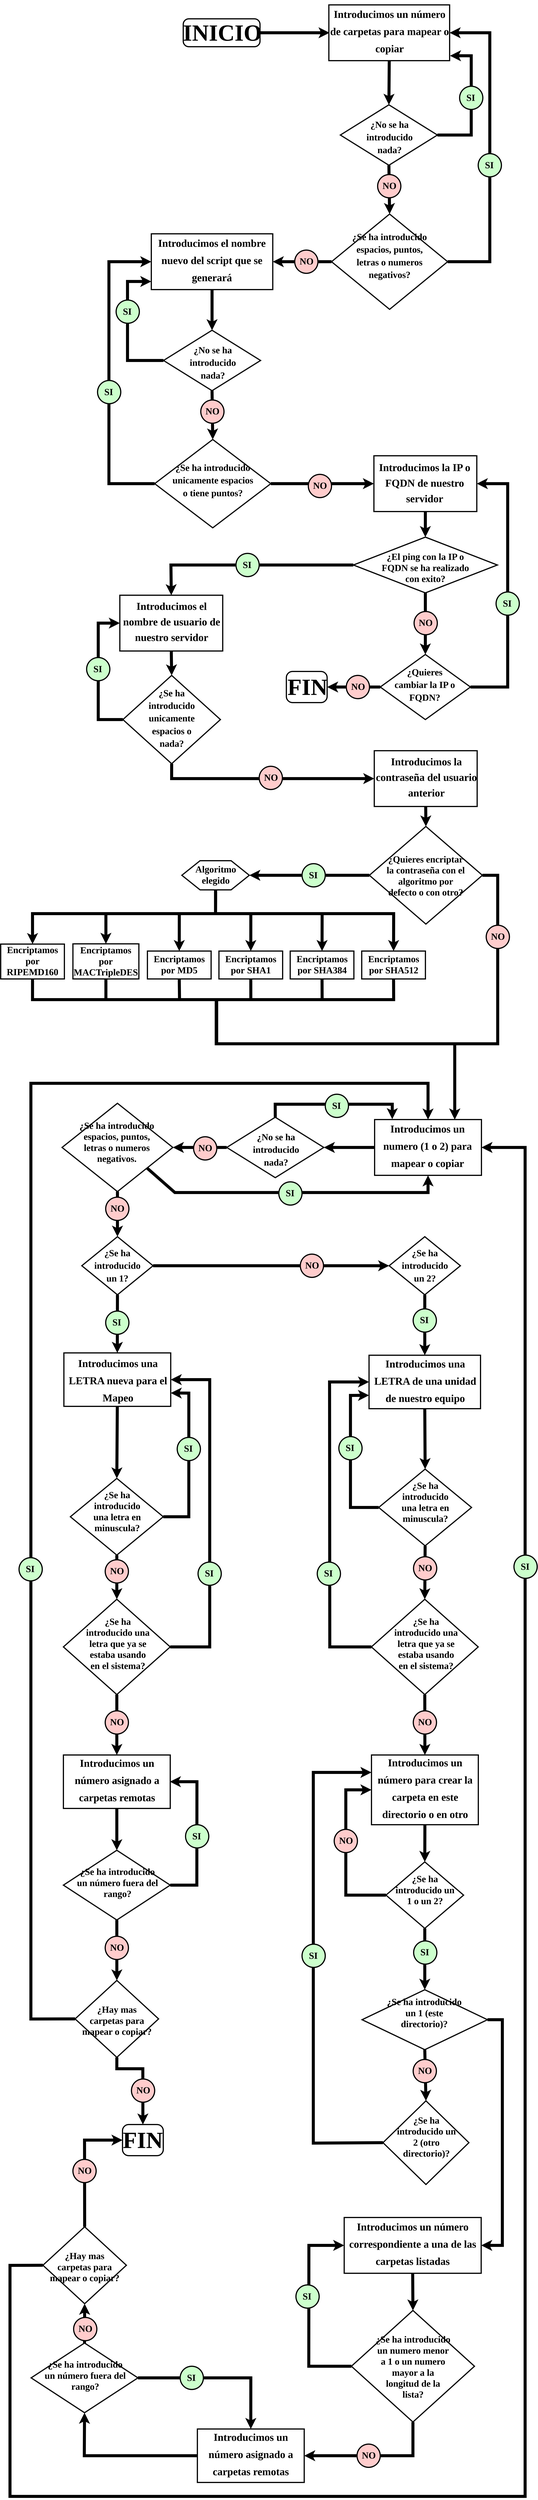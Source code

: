 <mxfile version="20.8.16" type="device"><diagram name="Page-1" id="DEeO1xI16uqo__QwS4Fh"><mxGraphModel dx="7170" dy="5589" grid="1" gridSize="10" guides="1" tooltips="1" connect="1" arrows="1" fold="1" page="1" pageScale="1" pageWidth="827" pageHeight="1169" math="0" shadow="0"><root><mxCell id="0"/><mxCell id="1" parent="0"/><mxCell id="x-Zm9D_RHkblR0Au4AUY-3" value="" style="rounded=1;whiteSpace=wrap;html=1;strokeWidth=5;arcSize=20;" parent="1" vertex="1"><mxGeometry x="1086" y="-730" width="330.5" height="120" as="geometry"/></mxCell><mxCell id="x-Zm9D_RHkblR0Au4AUY-5" value="&lt;span style=&quot;border-color: var(--border-color);&quot;&gt;&lt;font data-font-src=&quot;https://fonts.googleapis.com/css?family=Poppins&quot; face=&quot;Poppins&quot; size=&quot;1&quot; style=&quot;&quot;&gt;&lt;b style=&quot;font-size: 100px;&quot;&gt;INICIO&lt;/b&gt;&lt;/font&gt;&lt;/span&gt;" style="text;html=1;strokeColor=none;fillColor=none;align=center;verticalAlign=middle;whiteSpace=wrap;rounded=0;fontSize=30;fontFamily=Tahoma;" parent="1" vertex="1"><mxGeometry x="1100" y="-717.5" width="308.5" height="95" as="geometry"/></mxCell><mxCell id="x-Zm9D_RHkblR0Au4AUY-6" value="" style="endArrow=classic;html=1;rounded=0;fontFamily=Tahoma;fontSize=65;exitX=1;exitY=0.5;exitDx=0;exitDy=0;strokeWidth=13;entryX=0;entryY=0.5;entryDx=0;entryDy=0;" parent="1" source="x-Zm9D_RHkblR0Au4AUY-3" target="x-Zm9D_RHkblR0Au4AUY-8" edge="1"><mxGeometry width="50" height="50" relative="1" as="geometry"><mxPoint x="2136" y="-930" as="sourcePoint"/><mxPoint x="1976" y="-780" as="targetPoint"/></mxGeometry></mxCell><mxCell id="x-Zm9D_RHkblR0Au4AUY-7" value="" style="rounded=0;whiteSpace=wrap;html=1;strokeWidth=5;fontFamily=Tahoma;fontSize=65;" parent="1" vertex="1"><mxGeometry x="1713" y="-790" width="520" height="240" as="geometry"/></mxCell><mxCell id="x-Zm9D_RHkblR0Au4AUY-8" value="&lt;p style=&quot;line-height: 210%;&quot;&gt;&lt;span style=&quot;border-color: var(--border-color);&quot;&gt;&lt;font size=&quot;1&quot; data-font-src=&quot;https://fonts.googleapis.com/css?family=Poppins&quot; face=&quot;Poppins&quot; style=&quot;&quot;&gt;&lt;b style=&quot;font-size: 45px;&quot;&gt;Introducimos un número de carpetas para mapear o copiar&lt;/b&gt;&lt;/font&gt;&lt;/span&gt;&lt;/p&gt;" style="text;html=1;strokeColor=none;fillColor=none;align=center;verticalAlign=middle;whiteSpace=wrap;rounded=0;fontSize=30;fontFamily=Tahoma;" parent="1" vertex="1"><mxGeometry x="1716" y="-780" width="517" height="220" as="geometry"/></mxCell><mxCell id="x-Zm9D_RHkblR0Au4AUY-9" value="" style="strokeWidth=5;html=1;shape=mxgraph.flowchart.decision;whiteSpace=wrap;fontFamily=Poppins;fontSource=https%3A%2F%2Ffonts.googleapis.com%2Fcss%3Ffamily%3DPoppins;fontSize=47;" parent="1" vertex="1"><mxGeometry x="1762.5" y="-360" width="418" height="260" as="geometry"/></mxCell><mxCell id="x-Zm9D_RHkblR0Au4AUY-10" value="" style="endArrow=classic;html=1;rounded=0;fontFamily=Tahoma;fontSize=65;exitX=0.5;exitY=1;exitDx=0;exitDy=0;strokeWidth=13;entryX=0.5;entryY=0;entryDx=0;entryDy=0;entryPerimeter=0;" parent="1" source="x-Zm9D_RHkblR0Au4AUY-7" target="x-Zm9D_RHkblR0Au4AUY-9" edge="1"><mxGeometry width="50" height="50" relative="1" as="geometry"><mxPoint x="1969.41" y="-550.0" as="sourcePoint"/><mxPoint x="1969.41" y="-350.0" as="targetPoint"/></mxGeometry></mxCell><mxCell id="x-Zm9D_RHkblR0Au4AUY-11" value="&lt;p style=&quot;line-height: 148%;&quot;&gt;&lt;font size=&quot;1&quot; face=&quot;Poppins&quot;&gt;&lt;b style=&quot;font-size: 40px;&quot;&gt;¿No se ha introducido nada?&lt;/b&gt;&lt;/font&gt;&lt;/p&gt;" style="text;html=1;strokeColor=none;fillColor=none;align=center;verticalAlign=middle;whiteSpace=wrap;rounded=0;fontSize=30;fontFamily=Tahoma;" parent="1" vertex="1"><mxGeometry x="1852" y="-300" width="245" height="170" as="geometry"/></mxCell><mxCell id="x-Zm9D_RHkblR0Au4AUY-12" value="" style="endArrow=classic;html=1;rounded=0;fontFamily=Tahoma;fontSize=65;exitX=1;exitY=0.5;exitDx=0;exitDy=0;strokeWidth=13;entryX=1.003;entryY=0.912;entryDx=0;entryDy=0;exitPerimeter=0;entryPerimeter=0;" parent="1" source="x-Zm9D_RHkblR0Au4AUY-9" target="x-Zm9D_RHkblR0Au4AUY-7" edge="1"><mxGeometry width="50" height="50" relative="1" as="geometry"><mxPoint x="2276" y="-360" as="sourcePoint"/><mxPoint x="2276.0" y="-280" as="targetPoint"/><Array as="points"><mxPoint x="2326" y="-230"/><mxPoint x="2326" y="-571"/></Array></mxGeometry></mxCell><mxCell id="x-Zm9D_RHkblR0Au4AUY-13" value="" style="strokeWidth=5;html=1;shape=mxgraph.flowchart.decision;whiteSpace=wrap;fontFamily=Poppins;fontSource=https%3A%2F%2Ffonts.googleapis.com%2Fcss%3Ffamily%3DPoppins;fontSize=47;" parent="1" vertex="1"><mxGeometry x="1724.5" y="110" width="500" height="410" as="geometry"/></mxCell><mxCell id="x-Zm9D_RHkblR0Au4AUY-14" value="&lt;p style=&quot;line-height: 148%;&quot;&gt;&lt;font size=&quot;1&quot; face=&quot;Poppins&quot;&gt;&lt;b style=&quot;font-size: 40px;&quot;&gt;¿Se ha introducido espacios, puntos, letras o numeros negativos?&lt;/b&gt;&lt;/font&gt;&lt;/p&gt;" style="text;html=1;strokeColor=none;fillColor=none;align=center;verticalAlign=middle;whiteSpace=wrap;rounded=0;fontSize=30;fontFamily=Tahoma;" parent="1" vertex="1"><mxGeometry x="1790.22" y="180" width="368.55" height="230" as="geometry"/></mxCell><mxCell id="x-Zm9D_RHkblR0Au4AUY-16" value="" style="endArrow=classic;html=1;rounded=0;fontFamily=Tahoma;fontSize=65;strokeWidth=13;entryX=0.5;entryY=0;entryDx=0;entryDy=0;entryPerimeter=0;exitX=0.5;exitY=1;exitDx=0;exitDy=0;exitPerimeter=0;" parent="1" source="x-Zm9D_RHkblR0Au4AUY-9" target="x-Zm9D_RHkblR0Au4AUY-13" edge="1"><mxGeometry width="50" height="50" relative="1" as="geometry"><mxPoint x="1970.5" y="-100" as="sourcePoint"/><mxPoint x="1970.91" y="-30" as="targetPoint"/></mxGeometry></mxCell><mxCell id="x-Zm9D_RHkblR0Au4AUY-17" value="" style="endArrow=classic;html=1;rounded=0;fontFamily=Tahoma;fontSize=65;exitX=1;exitY=0.5;exitDx=0;exitDy=0;strokeWidth=13;entryX=1;entryY=0.5;entryDx=0;entryDy=0;exitPerimeter=0;" parent="1" source="x-Zm9D_RHkblR0Au4AUY-13" target="x-Zm9D_RHkblR0Au4AUY-7" edge="1"><mxGeometry width="50" height="50" relative="1" as="geometry"><mxPoint x="2217" y="10.0" as="sourcePoint"/><mxPoint x="2268" y="-320.0" as="targetPoint"/><Array as="points"><mxPoint x="2406" y="315"/><mxPoint x="2406" y="-670"/></Array></mxGeometry></mxCell><mxCell id="x-Zm9D_RHkblR0Au4AUY-19" value="" style="rounded=0;whiteSpace=wrap;html=1;strokeWidth=5;fontFamily=Poppins;fontSource=https%3A%2F%2Ffonts.googleapis.com%2Fcss%3Ffamily%3DPoppins;fontSize=45;" parent="1" vertex="1"><mxGeometry x="948.5" y="195" width="523" height="240" as="geometry"/></mxCell><mxCell id="x-Zm9D_RHkblR0Au4AUY-20" value="" style="endArrow=classic;html=1;rounded=0;fontFamily=Tahoma;fontSize=65;exitX=0;exitY=0.5;exitDx=0;exitDy=0;strokeWidth=13;entryX=1;entryY=0.5;entryDx=0;entryDy=0;exitPerimeter=0;" parent="1" source="x-Zm9D_RHkblR0Au4AUY-13" target="x-Zm9D_RHkblR0Au4AUY-19" edge="1"><mxGeometry width="50" height="50" relative="1" as="geometry"><mxPoint x="1426.5" y="-720" as="sourcePoint"/><mxPoint x="1726" y="-720" as="targetPoint"/></mxGeometry></mxCell><mxCell id="x-Zm9D_RHkblR0Au4AUY-27" value="" style="verticalLabelPosition=bottom;verticalAlign=top;html=1;shape=mxgraph.flowchart.on-page_reference;strokeWidth=5;fontFamily=Poppins;fontSource=https%3A%2F%2Ffonts.googleapis.com%2Fcss%3Ffamily%3DPoppins;fontSize=45;fillColor=#FFCCCC;" parent="1" vertex="1"><mxGeometry x="1923" y="-60" width="100" height="100" as="geometry"/></mxCell><mxCell id="x-Zm9D_RHkblR0Au4AUY-28" value="&lt;p style=&quot;line-height: 148%;&quot;&gt;&lt;font size=&quot;1&quot; face=&quot;Poppins&quot;&gt;&lt;b style=&quot;font-size: 40px;&quot;&gt;NO&lt;/b&gt;&lt;/font&gt;&lt;/p&gt;" style="text;html=1;strokeColor=none;fillColor=none;align=center;verticalAlign=middle;whiteSpace=wrap;rounded=0;fontSize=30;fontFamily=Tahoma;" parent="1" vertex="1"><mxGeometry x="1948.5" y="-26" width="50" height="40" as="geometry"/></mxCell><mxCell id="x-Zm9D_RHkblR0Au4AUY-29" value="" style="verticalLabelPosition=bottom;verticalAlign=top;html=1;shape=mxgraph.flowchart.on-page_reference;strokeWidth=5;fontFamily=Poppins;fontSource=https%3A%2F%2Ffonts.googleapis.com%2Fcss%3Ffamily%3DPoppins;fontSize=45;fillColor=#CCFFCC;" parent="1" vertex="1"><mxGeometry x="2276" y="-440" width="100" height="100" as="geometry"/></mxCell><mxCell id="x-Zm9D_RHkblR0Au4AUY-30" value="&lt;p style=&quot;line-height: 148%;&quot;&gt;&lt;font size=&quot;1&quot; face=&quot;Poppins&quot;&gt;&lt;b style=&quot;font-size: 40px;&quot;&gt;SI&lt;/b&gt;&lt;/font&gt;&lt;/p&gt;" style="text;html=1;strokeColor=none;fillColor=none;align=center;verticalAlign=middle;whiteSpace=wrap;rounded=0;fontSize=30;fontFamily=Tahoma;" parent="1" vertex="1"><mxGeometry x="2299" y="-408" width="50" height="45" as="geometry"/></mxCell><mxCell id="x-Zm9D_RHkblR0Au4AUY-31" value="" style="verticalLabelPosition=bottom;verticalAlign=top;html=1;shape=mxgraph.flowchart.on-page_reference;strokeWidth=5;fontFamily=Poppins;fontSource=https%3A%2F%2Ffonts.googleapis.com%2Fcss%3Ffamily%3DPoppins;fontSize=45;fillColor=#FFCCCC;" parent="1" vertex="1"><mxGeometry x="1566" y="265" width="100" height="100" as="geometry"/></mxCell><mxCell id="x-Zm9D_RHkblR0Au4AUY-32" value="&lt;p style=&quot;line-height: 148%;&quot;&gt;&lt;font size=&quot;1&quot; face=&quot;Poppins&quot;&gt;&lt;b style=&quot;font-size: 40px;&quot;&gt;NO&lt;/b&gt;&lt;/font&gt;&lt;/p&gt;" style="text;html=1;strokeColor=none;fillColor=none;align=center;verticalAlign=middle;whiteSpace=wrap;rounded=0;fontSize=30;fontFamily=Tahoma;" parent="1" vertex="1"><mxGeometry x="1591.5" y="299" width="50" height="40" as="geometry"/></mxCell><mxCell id="x-Zm9D_RHkblR0Au4AUY-33" value="" style="verticalLabelPosition=bottom;verticalAlign=top;html=1;shape=mxgraph.flowchart.on-page_reference;strokeWidth=5;fontFamily=Poppins;fontSource=https%3A%2F%2Ffonts.googleapis.com%2Fcss%3Ffamily%3DPoppins;fontSize=45;fillColor=#CCFFCC;" parent="1" vertex="1"><mxGeometry x="2356" y="-150" width="100" height="100" as="geometry"/></mxCell><mxCell id="x-Zm9D_RHkblR0Au4AUY-34" value="&lt;p style=&quot;line-height: 148%;&quot;&gt;&lt;font size=&quot;1&quot; face=&quot;Poppins&quot;&gt;&lt;b style=&quot;font-size: 40px;&quot;&gt;SI&lt;/b&gt;&lt;/font&gt;&lt;/p&gt;" style="text;html=1;strokeColor=none;fillColor=none;align=center;verticalAlign=middle;whiteSpace=wrap;rounded=0;fontSize=30;fontFamily=Tahoma;" parent="1" vertex="1"><mxGeometry x="2379" y="-118" width="50" height="45" as="geometry"/></mxCell><mxCell id="x-Zm9D_RHkblR0Au4AUY-35" value="&lt;p style=&quot;line-height: 210%;&quot;&gt;&lt;span style=&quot;border-color: var(--border-color);&quot;&gt;&lt;font size=&quot;1&quot; data-font-src=&quot;https://fonts.googleapis.com/css?family=Poppins&quot; face=&quot;Poppins&quot; style=&quot;&quot;&gt;&lt;b style=&quot;font-size: 45px;&quot;&gt;Introducimos el nombre nuevo del script que se generará&lt;/b&gt;&lt;/font&gt;&lt;/span&gt;&lt;/p&gt;" style="text;html=1;strokeColor=none;fillColor=none;align=center;verticalAlign=middle;whiteSpace=wrap;rounded=0;fontSize=30;fontFamily=Tahoma;" parent="1" vertex="1"><mxGeometry x="953" y="210" width="512.5" height="210" as="geometry"/></mxCell><mxCell id="x-Zm9D_RHkblR0Au4AUY-38" value="" style="strokeWidth=5;html=1;shape=mxgraph.flowchart.decision;whiteSpace=wrap;fontFamily=Poppins;fontSource=https%3A%2F%2Ffonts.googleapis.com%2Fcss%3Ffamily%3DPoppins;fontSize=47;" parent="1" vertex="1"><mxGeometry x="1001" y="610" width="418" height="260" as="geometry"/></mxCell><mxCell id="x-Zm9D_RHkblR0Au4AUY-39" value="" style="endArrow=classic;html=1;rounded=0;fontFamily=Tahoma;fontSize=65;strokeWidth=13;entryX=0.5;entryY=0;entryDx=0;entryDy=0;entryPerimeter=0;exitX=0.5;exitY=1;exitDx=0;exitDy=0;" parent="1" source="x-Zm9D_RHkblR0Au4AUY-19" target="x-Zm9D_RHkblR0Au4AUY-38" edge="1"><mxGeometry width="50" height="50" relative="1" as="geometry"><mxPoint x="1207" y="440" as="sourcePoint"/><mxPoint x="1204.91" y="635.0" as="targetPoint"/></mxGeometry></mxCell><mxCell id="x-Zm9D_RHkblR0Au4AUY-40" value="&lt;p style=&quot;line-height: 148%;&quot;&gt;&lt;font size=&quot;1&quot; face=&quot;Poppins&quot;&gt;&lt;b style=&quot;font-size: 40px;&quot;&gt;¿No se ha introducido nada?&lt;/b&gt;&lt;/font&gt;&lt;/p&gt;" style="text;html=1;strokeColor=none;fillColor=none;align=center;verticalAlign=middle;whiteSpace=wrap;rounded=0;fontSize=30;fontFamily=Tahoma;" parent="1" vertex="1"><mxGeometry x="1090.5" y="670" width="245" height="170" as="geometry"/></mxCell><mxCell id="x-Zm9D_RHkblR0Au4AUY-41" value="" style="endArrow=classic;html=1;rounded=0;fontFamily=Tahoma;fontSize=65;strokeWidth=13;exitX=0;exitY=0.5;exitDx=0;exitDy=0;exitPerimeter=0;entryX=0;entryY=0.855;entryDx=0;entryDy=0;entryPerimeter=0;" parent="1" source="x-Zm9D_RHkblR0Au4AUY-38" target="x-Zm9D_RHkblR0Au4AUY-19" edge="1"><mxGeometry width="50" height="50" relative="1" as="geometry"><mxPoint x="716" y="766" as="sourcePoint"/><mxPoint x="946" y="400" as="targetPoint"/><Array as="points"><mxPoint x="846" y="740"/><mxPoint x="846" y="400"/></Array></mxGeometry></mxCell><mxCell id="x-Zm9D_RHkblR0Au4AUY-42" value="" style="strokeWidth=5;html=1;shape=mxgraph.flowchart.decision;whiteSpace=wrap;fontFamily=Poppins;fontSource=https%3A%2F%2Ffonts.googleapis.com%2Fcss%3Ffamily%3DPoppins;fontSize=47;" parent="1" vertex="1"><mxGeometry x="963" y="1080" width="500" height="380" as="geometry"/></mxCell><mxCell id="x-Zm9D_RHkblR0Au4AUY-43" value="&lt;p style=&quot;line-height: 148%;&quot;&gt;&lt;font size=&quot;1&quot; face=&quot;Poppins&quot;&gt;&lt;b style=&quot;font-size: 40px;&quot;&gt;¿Se ha introducido unicamente espacios o tiene puntos?&lt;/b&gt;&lt;/font&gt;&lt;/p&gt;" style="text;html=1;strokeColor=none;fillColor=none;align=center;verticalAlign=middle;whiteSpace=wrap;rounded=0;fontSize=30;fontFamily=Tahoma;" parent="1" vertex="1"><mxGeometry x="1028.72" y="1146" width="368.55" height="230" as="geometry"/></mxCell><mxCell id="x-Zm9D_RHkblR0Au4AUY-44" value="" style="endArrow=classic;html=1;rounded=0;fontFamily=Tahoma;fontSize=65;strokeWidth=13;entryX=0.5;entryY=0;entryDx=0;entryDy=0;entryPerimeter=0;exitX=0.5;exitY=1;exitDx=0;exitDy=0;exitPerimeter=0;" parent="1" source="x-Zm9D_RHkblR0Au4AUY-38" target="x-Zm9D_RHkblR0Au4AUY-42" edge="1"><mxGeometry width="50" height="50" relative="1" as="geometry"><mxPoint x="1209" y="870" as="sourcePoint"/><mxPoint x="1209.41" y="940" as="targetPoint"/></mxGeometry></mxCell><mxCell id="x-Zm9D_RHkblR0Au4AUY-45" value="" style="endArrow=classic;html=1;rounded=0;fontFamily=Tahoma;fontSize=65;strokeWidth=13;exitX=0;exitY=0.5;exitDx=0;exitDy=0;exitPerimeter=0;entryX=0;entryY=0.5;entryDx=0;entryDy=0;" parent="1" source="x-Zm9D_RHkblR0Au4AUY-42" target="x-Zm9D_RHkblR0Au4AUY-19" edge="1"><mxGeometry width="50" height="50" relative="1" as="geometry"><mxPoint x="457" y="1396" as="sourcePoint"/><mxPoint x="457" y="306" as="targetPoint"/><Array as="points"><mxPoint x="766" y="1270"/><mxPoint x="766" y="315"/></Array></mxGeometry></mxCell><mxCell id="x-Zm9D_RHkblR0Au4AUY-46" value="" style="verticalLabelPosition=bottom;verticalAlign=top;html=1;shape=mxgraph.flowchart.on-page_reference;strokeWidth=5;fontFamily=Poppins;fontSource=https%3A%2F%2Ffonts.googleapis.com%2Fcss%3Ffamily%3DPoppins;fontSize=45;fillColor=#FFCCCC;" parent="1" vertex="1"><mxGeometry x="1161.5" y="910" width="100" height="100" as="geometry"/></mxCell><mxCell id="x-Zm9D_RHkblR0Au4AUY-47" value="&lt;p style=&quot;line-height: 148%;&quot;&gt;&lt;font size=&quot;1&quot; face=&quot;Poppins&quot;&gt;&lt;b style=&quot;font-size: 40px;&quot;&gt;NO&lt;/b&gt;&lt;/font&gt;&lt;/p&gt;" style="text;html=1;strokeColor=none;fillColor=none;align=center;verticalAlign=middle;whiteSpace=wrap;rounded=0;fontSize=30;fontFamily=Tahoma;" parent="1" vertex="1"><mxGeometry x="1187" y="944" width="50" height="40" as="geometry"/></mxCell><mxCell id="x-Zm9D_RHkblR0Au4AUY-48" value="" style="verticalLabelPosition=bottom;verticalAlign=top;html=1;shape=mxgraph.flowchart.on-page_reference;strokeWidth=5;fontFamily=Poppins;fontSource=https%3A%2F%2Ffonts.googleapis.com%2Fcss%3Ffamily%3DPoppins;fontSize=45;fillColor=#CCFFCC;" parent="1" vertex="1"><mxGeometry x="797" y="480" width="100" height="100" as="geometry"/></mxCell><mxCell id="x-Zm9D_RHkblR0Au4AUY-49" value="&lt;p style=&quot;line-height: 148%;&quot;&gt;&lt;font size=&quot;1&quot; face=&quot;Poppins&quot;&gt;&lt;b style=&quot;font-size: 40px;&quot;&gt;SI&lt;/b&gt;&lt;/font&gt;&lt;/p&gt;" style="text;html=1;strokeColor=none;fillColor=none;align=center;verticalAlign=middle;whiteSpace=wrap;rounded=0;fontSize=30;fontFamily=Tahoma;" parent="1" vertex="1"><mxGeometry x="820" y="512" width="50" height="45" as="geometry"/></mxCell><mxCell id="x-Zm9D_RHkblR0Au4AUY-50" value="" style="verticalLabelPosition=bottom;verticalAlign=top;html=1;shape=mxgraph.flowchart.on-page_reference;strokeWidth=5;fontFamily=Poppins;fontSource=https%3A%2F%2Ffonts.googleapis.com%2Fcss%3Ffamily%3DPoppins;fontSize=45;fillColor=#CCFFCC;" parent="1" vertex="1"><mxGeometry x="717" y="826" width="100" height="100" as="geometry"/></mxCell><mxCell id="x-Zm9D_RHkblR0Au4AUY-51" value="&lt;p style=&quot;line-height: 148%;&quot;&gt;&lt;font size=&quot;1&quot; face=&quot;Poppins&quot;&gt;&lt;b style=&quot;font-size: 40px;&quot;&gt;SI&lt;/b&gt;&lt;/font&gt;&lt;/p&gt;" style="text;html=1;strokeColor=none;fillColor=none;align=center;verticalAlign=middle;whiteSpace=wrap;rounded=0;fontSize=30;fontFamily=Tahoma;" parent="1" vertex="1"><mxGeometry x="740" y="858" width="50" height="45" as="geometry"/></mxCell><mxCell id="x-Zm9D_RHkblR0Au4AUY-52" value="" style="rounded=0;whiteSpace=wrap;html=1;strokeWidth=5;fontFamily=Poppins;fontSource=https%3A%2F%2Ffonts.googleapis.com%2Fcss%3Ffamily%3DPoppins;fontSize=45;" parent="1" vertex="1"><mxGeometry x="1906.99" y="1150" width="443.01" height="240" as="geometry"/></mxCell><mxCell id="x-Zm9D_RHkblR0Au4AUY-53" value="&lt;p style=&quot;line-height: 210%;&quot;&gt;&lt;font face=&quot;Poppins&quot;&gt;&lt;span style=&quot;font-size: 45px;&quot;&gt;&lt;b&gt;Introducimos la IP o FQDN de nuestro servidor&lt;/b&gt;&lt;/span&gt;&lt;/font&gt;&lt;/p&gt;" style="text;html=1;strokeColor=none;fillColor=none;align=center;verticalAlign=middle;whiteSpace=wrap;rounded=0;fontSize=30;fontFamily=Tahoma;" parent="1" vertex="1"><mxGeometry x="1911.49" y="1165" width="428.51" height="210" as="geometry"/></mxCell><mxCell id="x-Zm9D_RHkblR0Au4AUY-54" value="" style="strokeWidth=5;html=1;shape=mxgraph.flowchart.decision;whiteSpace=wrap;fontFamily=Poppins;fontSource=https%3A%2F%2Ffonts.googleapis.com%2Fcss%3Ffamily%3DPoppins;fontSize=47;" parent="1" vertex="1"><mxGeometry x="1818.5" y="1500" width="620" height="240" as="geometry"/></mxCell><mxCell id="x-Zm9D_RHkblR0Au4AUY-55" value="" style="endArrow=classic;html=1;rounded=0;fontFamily=Tahoma;fontSize=65;strokeWidth=13;entryX=0.5;entryY=0;entryDx=0;entryDy=0;entryPerimeter=0;exitX=0.5;exitY=1;exitDx=0;exitDy=0;" parent="1" source="x-Zm9D_RHkblR0Au4AUY-52" target="x-Zm9D_RHkblR0Au4AUY-54" edge="1"><mxGeometry width="50" height="50" relative="1" as="geometry"><mxPoint x="2128.49" y="1395" as="sourcePoint"/><mxPoint x="2126.4" y="1590.0" as="targetPoint"/></mxGeometry></mxCell><mxCell id="x-Zm9D_RHkblR0Au4AUY-56" value="&lt;p style=&quot;line-height: 148%;&quot;&gt;&lt;font face=&quot;Poppins&quot;&gt;&lt;span style=&quot;font-size: 40px;&quot;&gt;&lt;b&gt;¿El ping con la IP o FQDN se ha realizado con exito?&lt;/b&gt;&lt;/span&gt;&lt;/font&gt;&lt;/p&gt;" style="text;html=1;strokeColor=none;fillColor=none;align=center;verticalAlign=middle;whiteSpace=wrap;rounded=0;fontSize=30;fontFamily=Tahoma;" parent="1" vertex="1"><mxGeometry x="1911" y="1549" width="435" height="170" as="geometry"/></mxCell><mxCell id="x-Zm9D_RHkblR0Au4AUY-58" value="" style="strokeWidth=5;html=1;shape=mxgraph.flowchart.decision;whiteSpace=wrap;fontFamily=Poppins;fontSource=https%3A%2F%2Ffonts.googleapis.com%2Fcss%3Ffamily%3DPoppins;fontSize=47;" parent="1" vertex="1"><mxGeometry x="1934.25" y="2005" width="388.49" height="280" as="geometry"/></mxCell><mxCell id="x-Zm9D_RHkblR0Au4AUY-59" value="&lt;p style=&quot;line-height: 148%;&quot;&gt;&lt;font size=&quot;1&quot; face=&quot;Poppins&quot;&gt;&lt;b style=&quot;font-size: 40px;&quot;&gt;¿Quieres cambiar la IP o FQDN?&lt;/b&gt;&lt;/font&gt;&lt;/p&gt;" style="text;html=1;strokeColor=none;fillColor=none;align=center;verticalAlign=middle;whiteSpace=wrap;rounded=0;fontSize=30;fontFamily=Tahoma;" parent="1" vertex="1"><mxGeometry x="1977.84" y="2056" width="295.79" height="169" as="geometry"/></mxCell><mxCell id="x-Zm9D_RHkblR0Au4AUY-60" value="" style="endArrow=classic;html=1;rounded=0;fontFamily=Tahoma;fontSize=65;strokeWidth=13;entryX=0.5;entryY=0;entryDx=0;entryDy=0;entryPerimeter=0;exitX=0.5;exitY=1;exitDx=0;exitDy=0;exitPerimeter=0;" parent="1" source="x-Zm9D_RHkblR0Au4AUY-54" target="x-Zm9D_RHkblR0Au4AUY-58" edge="1"><mxGeometry width="50" height="50" relative="1" as="geometry"><mxPoint x="2127.49" y="1885" as="sourcePoint"/><mxPoint x="2127.9" y="1955" as="targetPoint"/></mxGeometry></mxCell><mxCell id="x-Zm9D_RHkblR0Au4AUY-62" value="" style="verticalLabelPosition=bottom;verticalAlign=top;html=1;shape=mxgraph.flowchart.on-page_reference;strokeWidth=5;fontFamily=Poppins;fontSource=https%3A%2F%2Ffonts.googleapis.com%2Fcss%3Ffamily%3DPoppins;fontSize=45;fillColor=#FFCCCC;" parent="1" vertex="1"><mxGeometry x="2079.98" y="1820" width="100" height="100" as="geometry"/></mxCell><mxCell id="x-Zm9D_RHkblR0Au4AUY-63" value="&lt;p style=&quot;line-height: 148%;&quot;&gt;&lt;font size=&quot;1&quot; face=&quot;Poppins&quot;&gt;&lt;b style=&quot;font-size: 40px;&quot;&gt;NO&lt;/b&gt;&lt;/font&gt;&lt;/p&gt;" style="text;html=1;strokeColor=none;fillColor=none;align=center;verticalAlign=middle;whiteSpace=wrap;rounded=0;fontSize=30;fontFamily=Tahoma;" parent="1" vertex="1"><mxGeometry x="2105.48" y="1854" width="50" height="40" as="geometry"/></mxCell><mxCell id="x-Zm9D_RHkblR0Au4AUY-68" value="" style="endArrow=classic;html=1;rounded=0;fontFamily=Tahoma;fontSize=65;strokeWidth=13;exitX=0;exitY=0.5;exitDx=0;exitDy=0;exitPerimeter=0;entryX=0.5;entryY=0;entryDx=0;entryDy=0;" parent="1" source="x-Zm9D_RHkblR0Au4AUY-54" target="x-Zm9D_RHkblR0Au4AUY-84" edge="1"><mxGeometry width="50" height="50" relative="1" as="geometry"><mxPoint x="1391" y="2030" as="sourcePoint"/><mxPoint x="853" y="1810" as="targetPoint"/><Array as="points"><mxPoint x="1033" y="1620"/></Array></mxGeometry></mxCell><mxCell id="x-Zm9D_RHkblR0Au4AUY-69" value="" style="endArrow=classic;html=1;rounded=0;fontFamily=Tahoma;fontSize=65;strokeWidth=13;exitX=1;exitY=0.5;exitDx=0;exitDy=0;exitPerimeter=0;entryX=1;entryY=0.5;entryDx=0;entryDy=0;" parent="1" source="x-Zm9D_RHkblR0Au4AUY-58" target="x-Zm9D_RHkblR0Au4AUY-52" edge="1"><mxGeometry width="50" height="50" relative="1" as="geometry"><mxPoint x="2833" y="2180" as="sourcePoint"/><mxPoint x="2821.5" y="1165" as="targetPoint"/><Array as="points"><mxPoint x="2483" y="2145"/><mxPoint x="2483" y="1270"/></Array></mxGeometry></mxCell><mxCell id="x-Zm9D_RHkblR0Au4AUY-70" value="" style="verticalLabelPosition=bottom;verticalAlign=top;html=1;shape=mxgraph.flowchart.on-page_reference;strokeWidth=5;fontFamily=Poppins;fontSource=https%3A%2F%2Ffonts.googleapis.com%2Fcss%3Ffamily%3DPoppins;fontSize=45;fillColor=#CCFFCC;" parent="1" vertex="1"><mxGeometry x="1313" y="1570" width="100" height="100" as="geometry"/></mxCell><mxCell id="x-Zm9D_RHkblR0Au4AUY-71" value="&lt;p style=&quot;line-height: 148%;&quot;&gt;&lt;font size=&quot;1&quot; face=&quot;Poppins&quot;&gt;&lt;b style=&quot;font-size: 40px;&quot;&gt;SI&lt;/b&gt;&lt;/font&gt;&lt;/p&gt;" style="text;html=1;strokeColor=none;fillColor=none;align=center;verticalAlign=middle;whiteSpace=wrap;rounded=0;fontSize=30;fontFamily=Tahoma;" parent="1" vertex="1"><mxGeometry x="1336" y="1602" width="50" height="45" as="geometry"/></mxCell><mxCell id="x-Zm9D_RHkblR0Au4AUY-72" value="" style="verticalLabelPosition=bottom;verticalAlign=top;html=1;shape=mxgraph.flowchart.on-page_reference;strokeWidth=5;fontFamily=Poppins;fontSource=https%3A%2F%2Ffonts.googleapis.com%2Fcss%3Ffamily%3DPoppins;fontSize=45;fillColor=#CCFFCC;" parent="1" vertex="1"><mxGeometry x="2433" y="1736" width="100" height="100" as="geometry"/></mxCell><mxCell id="x-Zm9D_RHkblR0Au4AUY-73" value="&lt;p style=&quot;line-height: 148%;&quot;&gt;&lt;font size=&quot;1&quot; face=&quot;Poppins&quot;&gt;&lt;b style=&quot;font-size: 40px;&quot;&gt;SI&lt;/b&gt;&lt;/font&gt;&lt;/p&gt;" style="text;html=1;strokeColor=none;fillColor=none;align=center;verticalAlign=middle;whiteSpace=wrap;rounded=0;fontSize=30;fontFamily=Tahoma;" parent="1" vertex="1"><mxGeometry x="2456" y="1768" width="50" height="45" as="geometry"/></mxCell><mxCell id="x-Zm9D_RHkblR0Au4AUY-74" value="" style="endArrow=classic;html=1;rounded=0;fontFamily=Tahoma;fontSize=65;exitX=1;exitY=0.5;exitDx=0;exitDy=0;strokeWidth=13;exitPerimeter=0;entryX=0;entryY=0.5;entryDx=0;entryDy=0;" parent="1" source="x-Zm9D_RHkblR0Au4AUY-42" target="x-Zm9D_RHkblR0Au4AUY-52" edge="1"><mxGeometry width="50" height="50" relative="1" as="geometry"><mxPoint x="1742.5" y="1110" as="sourcePoint"/><mxPoint x="1863" y="1260" as="targetPoint"/></mxGeometry></mxCell><mxCell id="x-Zm9D_RHkblR0Au4AUY-75" value="" style="verticalLabelPosition=bottom;verticalAlign=top;html=1;shape=mxgraph.flowchart.on-page_reference;strokeWidth=5;fontFamily=Poppins;fontSource=https%3A%2F%2Ffonts.googleapis.com%2Fcss%3Ffamily%3DPoppins;fontSize=45;fillColor=#FFCCCC;" parent="1" vertex="1"><mxGeometry x="1624.5" y="1230" width="100" height="100" as="geometry"/></mxCell><mxCell id="x-Zm9D_RHkblR0Au4AUY-76" value="&lt;p style=&quot;line-height: 148%;&quot;&gt;&lt;font size=&quot;1&quot; face=&quot;Poppins&quot;&gt;&lt;b style=&quot;font-size: 40px;&quot;&gt;NO&lt;/b&gt;&lt;/font&gt;&lt;/p&gt;" style="text;html=1;strokeColor=none;fillColor=none;align=center;verticalAlign=middle;whiteSpace=wrap;rounded=0;fontSize=30;fontFamily=Tahoma;" parent="1" vertex="1"><mxGeometry x="1650" y="1264" width="50" height="40" as="geometry"/></mxCell><mxCell id="x-Zm9D_RHkblR0Au4AUY-79" value="" style="endArrow=classic;html=1;rounded=0;fontFamily=Tahoma;fontSize=65;strokeWidth=13;exitX=0;exitY=0.5;exitDx=0;exitDy=0;exitPerimeter=0;entryX=1;entryY=0.5;entryDx=0;entryDy=0;" parent="1" source="x-Zm9D_RHkblR0Au4AUY-58" target="x-Zm9D_RHkblR0Au4AUY-82" edge="1"><mxGeometry width="50" height="50" relative="1" as="geometry"><mxPoint x="1797.02" y="2100" as="sourcePoint"/><mxPoint x="1713" y="2145" as="targetPoint"/></mxGeometry></mxCell><mxCell id="x-Zm9D_RHkblR0Au4AUY-80" value="" style="verticalLabelPosition=bottom;verticalAlign=top;html=1;shape=mxgraph.flowchart.on-page_reference;strokeWidth=5;fontFamily=Poppins;fontSource=https%3A%2F%2Ffonts.googleapis.com%2Fcss%3Ffamily%3DPoppins;fontSize=45;fillColor=#FFCCCC;" parent="1" vertex="1"><mxGeometry x="1788.0" y="2095" width="100" height="100" as="geometry"/></mxCell><mxCell id="x-Zm9D_RHkblR0Au4AUY-81" value="&lt;p style=&quot;line-height: 148%;&quot;&gt;&lt;font size=&quot;1&quot; face=&quot;Poppins&quot;&gt;&lt;b style=&quot;font-size: 40px;&quot;&gt;NO&lt;/b&gt;&lt;/font&gt;&lt;/p&gt;" style="text;html=1;strokeColor=none;fillColor=none;align=center;verticalAlign=middle;whiteSpace=wrap;rounded=0;fontSize=30;fontFamily=Tahoma;" parent="1" vertex="1"><mxGeometry x="1813.5" y="2129" width="50" height="40" as="geometry"/></mxCell><mxCell id="x-Zm9D_RHkblR0Au4AUY-82" value="" style="rounded=1;whiteSpace=wrap;html=1;strokeWidth=5;arcSize=20;" parent="1" vertex="1"><mxGeometry x="1530" y="2078" width="175.5" height="134" as="geometry"/></mxCell><mxCell id="x-Zm9D_RHkblR0Au4AUY-83" value="&lt;span style=&quot;border-color: var(--border-color);&quot;&gt;&lt;font data-font-src=&quot;https://fonts.googleapis.com/css?family=Poppins&quot; face=&quot;Poppins&quot; size=&quot;1&quot; style=&quot;&quot;&gt;&lt;b style=&quot;font-size: 100px;&quot;&gt;FIN&lt;/b&gt;&lt;/font&gt;&lt;/span&gt;" style="text;html=1;strokeColor=none;fillColor=none;align=center;verticalAlign=middle;whiteSpace=wrap;rounded=0;fontSize=30;fontFamily=Tahoma;" parent="1" vertex="1"><mxGeometry x="1551.27" y="2105" width="140" height="80" as="geometry"/></mxCell><mxCell id="x-Zm9D_RHkblR0Au4AUY-84" value="" style="rounded=0;whiteSpace=wrap;html=1;strokeWidth=5;fontFamily=Poppins;fontSource=https%3A%2F%2Ffonts.googleapis.com%2Fcss%3Ffamily%3DPoppins;fontSize=45;" parent="1" vertex="1"><mxGeometry x="813.0" y="1750" width="443.01" height="240" as="geometry"/></mxCell><mxCell id="x-Zm9D_RHkblR0Au4AUY-85" value="&lt;p style=&quot;line-height: 210%;&quot;&gt;&lt;font face=&quot;Poppins&quot;&gt;&lt;span style=&quot;font-size: 45px;&quot;&gt;&lt;b&gt;Introducimos el nombre de usuario de nuestro servidor&lt;/b&gt;&lt;/span&gt;&lt;/font&gt;&lt;/p&gt;" style="text;html=1;strokeColor=none;fillColor=none;align=center;verticalAlign=middle;whiteSpace=wrap;rounded=0;fontSize=30;fontFamily=Tahoma;" parent="1" vertex="1"><mxGeometry x="815.25" y="1762" width="441.75" height="210" as="geometry"/></mxCell><mxCell id="x-Zm9D_RHkblR0Au4AUY-99" value="" style="endArrow=classic;html=1;rounded=0;fontFamily=Tahoma;fontSize=65;strokeWidth=13;exitX=0.5;exitY=1;exitDx=0;exitDy=0;entryX=0.5;entryY=0;entryDx=0;entryDy=0;entryPerimeter=0;" parent="1" source="x-Zm9D_RHkblR0Au4AUY-84" target="x-Zm9D_RHkblR0Au4AUY-112" edge="1"><mxGeometry width="50" height="50" relative="1" as="geometry"><mxPoint x="1037.63" y="2059.0" as="sourcePoint"/><mxPoint x="1035" y="2099" as="targetPoint"/></mxGeometry></mxCell><mxCell id="x-Zm9D_RHkblR0Au4AUY-101" value="" style="endArrow=classic;html=1;rounded=0;fontFamily=Tahoma;fontSize=65;strokeWidth=13;exitX=0;exitY=0.5;exitDx=0;exitDy=0;exitPerimeter=0;entryX=0;entryY=0.5;entryDx=0;entryDy=0;" parent="1" source="x-Zm9D_RHkblR0Au4AUY-112" target="x-Zm9D_RHkblR0Au4AUY-84" edge="1"><mxGeometry width="50" height="50" relative="1" as="geometry"><mxPoint x="784.51" y="2289" as="sourcePoint"/><mxPoint x="735.01" y="1889.2" as="targetPoint"/><Array as="points"><mxPoint x="720" y="2285"/><mxPoint x="720" y="1870"/></Array></mxGeometry></mxCell><mxCell id="x-Zm9D_RHkblR0Au4AUY-104" value="" style="endArrow=classic;html=1;rounded=0;fontFamily=Tahoma;fontSize=65;strokeWidth=13;exitX=0.5;exitY=1;exitDx=0;exitDy=0;exitPerimeter=0;entryX=0;entryY=0.5;entryDx=0;entryDy=0;" parent="1" source="x-Zm9D_RHkblR0Au4AUY-112" target="x-Zm9D_RHkblR0Au4AUY-114" edge="1"><mxGeometry width="50" height="50" relative="1" as="geometry"><mxPoint x="1033.01" y="2475" as="sourcePoint"/><mxPoint x="1373" y="2649" as="targetPoint"/><Array as="points"><mxPoint x="1036" y="2539"/></Array></mxGeometry></mxCell><mxCell id="x-Zm9D_RHkblR0Au4AUY-106" value="" style="verticalLabelPosition=bottom;verticalAlign=top;html=1;shape=mxgraph.flowchart.on-page_reference;strokeWidth=5;fontFamily=Poppins;fontSource=https%3A%2F%2Ffonts.googleapis.com%2Fcss%3Ffamily%3DPoppins;fontSize=45;fillColor=#FFCCCC;" parent="1" vertex="1"><mxGeometry x="1413" y="2486" width="100" height="100" as="geometry"/></mxCell><mxCell id="x-Zm9D_RHkblR0Au4AUY-107" value="&lt;p style=&quot;line-height: 148%;&quot;&gt;&lt;font size=&quot;1&quot; face=&quot;Poppins&quot;&gt;&lt;b style=&quot;font-size: 40px;&quot;&gt;NO&lt;/b&gt;&lt;/font&gt;&lt;/p&gt;" style="text;html=1;strokeColor=none;fillColor=none;align=center;verticalAlign=middle;whiteSpace=wrap;rounded=0;fontSize=30;fontFamily=Tahoma;" parent="1" vertex="1"><mxGeometry x="1438.5" y="2520" width="50" height="40" as="geometry"/></mxCell><mxCell id="x-Zm9D_RHkblR0Au4AUY-108" value="" style="verticalLabelPosition=bottom;verticalAlign=top;html=1;shape=mxgraph.flowchart.on-page_reference;strokeWidth=5;fontFamily=Poppins;fontSource=https%3A%2F%2Ffonts.googleapis.com%2Fcss%3Ffamily%3DPoppins;fontSize=45;fillColor=#CCFFCC;" parent="1" vertex="1"><mxGeometry x="670" y="2018" width="100" height="100" as="geometry"/></mxCell><mxCell id="x-Zm9D_RHkblR0Au4AUY-109" value="&lt;p style=&quot;line-height: 148%;&quot;&gt;&lt;font size=&quot;1&quot; face=&quot;Poppins&quot;&gt;&lt;b style=&quot;font-size: 40px;&quot;&gt;SI&lt;/b&gt;&lt;/font&gt;&lt;/p&gt;" style="text;html=1;strokeColor=none;fillColor=none;align=center;verticalAlign=middle;whiteSpace=wrap;rounded=0;fontSize=30;fontFamily=Tahoma;" parent="1" vertex="1"><mxGeometry x="693" y="2050" width="50" height="45" as="geometry"/></mxCell><mxCell id="x-Zm9D_RHkblR0Au4AUY-112" value="" style="strokeWidth=5;html=1;shape=mxgraph.flowchart.decision;whiteSpace=wrap;fontFamily=Poppins;fontSource=https%3A%2F%2Ffonts.googleapis.com%2Fcss%3Ffamily%3DPoppins;fontSize=47;" parent="1" vertex="1"><mxGeometry x="826.13" y="2095" width="420" height="380" as="geometry"/></mxCell><mxCell id="x-Zm9D_RHkblR0Au4AUY-113" value="&lt;p style=&quot;line-height: 148%;&quot;&gt;&lt;font size=&quot;1&quot; face=&quot;Poppins&quot;&gt;&lt;b style=&quot;font-size: 40px;&quot;&gt;¿Se ha introducido unicamente espacios o nada?&lt;/b&gt;&lt;/font&gt;&lt;/p&gt;" style="text;html=1;strokeColor=none;fillColor=none;align=center;verticalAlign=middle;whiteSpace=wrap;rounded=0;fontSize=30;fontFamily=Tahoma;" parent="1" vertex="1"><mxGeometry x="904.74" y="2143" width="262.77" height="284" as="geometry"/></mxCell><mxCell id="x-Zm9D_RHkblR0Au4AUY-114" value="" style="rounded=0;whiteSpace=wrap;html=1;strokeWidth=5;fontFamily=Poppins;fontSource=https%3A%2F%2Ffonts.googleapis.com%2Fcss%3Ffamily%3DPoppins;fontSize=45;" parent="1" vertex="1"><mxGeometry x="1908.5" y="2419" width="443.01" height="240" as="geometry"/></mxCell><mxCell id="x-Zm9D_RHkblR0Au4AUY-115" value="&lt;p style=&quot;line-height: 210%;&quot;&gt;&lt;font face=&quot;Poppins&quot;&gt;&lt;span style=&quot;font-size: 45px;&quot;&gt;&lt;b&gt;Introducimos la contraseña del usuario anterior&lt;/b&gt;&lt;/span&gt;&lt;/font&gt;&lt;/p&gt;" style="text;html=1;strokeColor=none;fillColor=none;align=center;verticalAlign=middle;whiteSpace=wrap;rounded=0;fontSize=30;fontFamily=Tahoma;" parent="1" vertex="1"><mxGeometry x="1913" y="2431" width="439.5" height="210" as="geometry"/></mxCell><mxCell id="x-Zm9D_RHkblR0Au4AUY-118" value="" style="strokeWidth=5;html=1;shape=mxgraph.flowchart.decision;whiteSpace=wrap;fontFamily=Poppins;fontSource=https%3A%2F%2Ffonts.googleapis.com%2Fcss%3Ffamily%3DPoppins;fontSize=47;" parent="1" vertex="1"><mxGeometry x="1887.38" y="2745" width="486.75" height="420" as="geometry"/></mxCell><mxCell id="x-Zm9D_RHkblR0Au4AUY-119" value="" style="endArrow=classic;html=1;rounded=0;fontFamily=Tahoma;fontSize=65;strokeWidth=13;entryX=0.5;entryY=0;entryDx=0;entryDy=0;entryPerimeter=0;exitX=0.5;exitY=1;exitDx=0;exitDy=0;" parent="1" source="x-Zm9D_RHkblR0Au4AUY-114" target="x-Zm9D_RHkblR0Au4AUY-118" edge="1"><mxGeometry width="50" height="50" relative="1" as="geometry"><mxPoint x="2128.495" y="2659" as="sourcePoint"/><mxPoint x="2126.4" y="2859.0" as="targetPoint"/></mxGeometry></mxCell><mxCell id="x-Zm9D_RHkblR0Au4AUY-120" value="&lt;p style=&quot;line-height: 148%;&quot;&gt;&lt;font face=&quot;Poppins&quot;&gt;&lt;span style=&quot;font-size: 40px;&quot;&gt;&lt;b&gt;¿Quieres encriptar la contraseña con el algoritmo por defecto o con otro?&lt;/b&gt;&lt;/span&gt;&lt;/font&gt;&lt;/p&gt;" style="text;html=1;strokeColor=none;fillColor=none;align=center;verticalAlign=middle;whiteSpace=wrap;rounded=0;fontSize=30;fontFamily=Tahoma;" parent="1" vertex="1"><mxGeometry x="1951.74" y="2816" width="355.78" height="286" as="geometry"/></mxCell><mxCell id="x-Zm9D_RHkblR0Au4AUY-121" value="" style="strokeWidth=5;html=1;shape=mxgraph.flowchart.decision;whiteSpace=wrap;fontFamily=Poppins;fontSource=https%3A%2F%2Ffonts.googleapis.com%2Fcss%3Ffamily%3DPoppins;fontSize=47;" parent="1" vertex="1"><mxGeometry x="1958.88" y="7200" width="334.24" height="286" as="geometry"/></mxCell><mxCell id="x-Zm9D_RHkblR0Au4AUY-137" value="" style="verticalLabelPosition=bottom;verticalAlign=top;html=1;shape=hexagon;perimeter=hexagonPerimeter2;arcSize=6;size=0.27;strokeWidth=5;fontFamily=Poppins;fontSource=https%3A%2F%2Ffonts.googleapis.com%2Fcss%3Ffamily%3DPoppins;fontSize=45;fillColor=#FFFFFF;" parent="1" vertex="1"><mxGeometry x="1080" y="2892.25" width="290.5" height="125.5" as="geometry"/></mxCell><mxCell id="x-Zm9D_RHkblR0Au4AUY-138" value="" style="endArrow=classic;html=1;rounded=0;fontFamily=Tahoma;fontSize=65;strokeWidth=13;entryX=1;entryY=0.5;entryDx=0;entryDy=0;exitX=0;exitY=0.5;exitDx=0;exitDy=0;exitPerimeter=0;" parent="1" source="x-Zm9D_RHkblR0Au4AUY-118" target="x-Zm9D_RHkblR0Au4AUY-137" edge="1"><mxGeometry width="50" height="50" relative="1" as="geometry"><mxPoint x="2141.135" y="2635" as="sourcePoint"/><mxPoint x="2140.755" y="2755" as="targetPoint"/><Array as="points"/></mxGeometry></mxCell><mxCell id="x-Zm9D_RHkblR0Au4AUY-139" value="" style="endArrow=classic;html=1;rounded=0;fontFamily=Tahoma;fontSize=65;strokeWidth=13;exitX=1;exitY=0.5;exitDx=0;exitDy=0;exitPerimeter=0;entryX=0.75;entryY=0;entryDx=0;entryDy=0;" parent="1" source="x-Zm9D_RHkblR0Au4AUY-118" target="x-Zm9D_RHkblR0Au4AUY-180" edge="1"><mxGeometry width="50" height="50" relative="1" as="geometry"><mxPoint x="2130.65" y="3165.0" as="sourcePoint"/><mxPoint x="2230" y="3710" as="targetPoint"/><Array as="points"><mxPoint x="2440" y="2955"/><mxPoint x="2440" y="3680"/><mxPoint x="2255" y="3680"/></Array></mxGeometry></mxCell><mxCell id="x-Zm9D_RHkblR0Au4AUY-140" value="" style="verticalLabelPosition=bottom;verticalAlign=top;html=1;shape=mxgraph.flowchart.on-page_reference;strokeWidth=5;fontFamily=Poppins;fontSource=https%3A%2F%2Ffonts.googleapis.com%2Fcss%3Ffamily%3DPoppins;fontSize=45;fillColor=#FFCCCC;" parent="1" vertex="1"><mxGeometry x="2390.5" y="3170" width="100" height="100" as="geometry"/></mxCell><mxCell id="x-Zm9D_RHkblR0Au4AUY-141" value="&lt;p style=&quot;line-height: 148%;&quot;&gt;&lt;font size=&quot;1&quot; face=&quot;Poppins&quot;&gt;&lt;b style=&quot;font-size: 40px;&quot;&gt;NO&lt;/b&gt;&lt;/font&gt;&lt;/p&gt;" style="text;html=1;strokeColor=none;fillColor=none;align=center;verticalAlign=middle;whiteSpace=wrap;rounded=0;fontSize=30;fontFamily=Tahoma;" parent="1" vertex="1"><mxGeometry x="2416.0" y="3204" width="50" height="40" as="geometry"/></mxCell><mxCell id="x-Zm9D_RHkblR0Au4AUY-142" value="" style="verticalLabelPosition=bottom;verticalAlign=top;html=1;shape=mxgraph.flowchart.on-page_reference;strokeWidth=5;fontFamily=Poppins;fontSource=https%3A%2F%2Ffonts.googleapis.com%2Fcss%3Ffamily%3DPoppins;fontSize=45;fillColor=#CCFFCC;" parent="1" vertex="1"><mxGeometry x="1597.5" y="2905" width="100" height="100" as="geometry"/></mxCell><mxCell id="x-Zm9D_RHkblR0Au4AUY-143" value="&lt;p style=&quot;line-height: 148%;&quot;&gt;&lt;font size=&quot;1&quot; face=&quot;Poppins&quot;&gt;&lt;b style=&quot;font-size: 40px;&quot;&gt;SI&lt;/b&gt;&lt;/font&gt;&lt;/p&gt;" style="text;html=1;strokeColor=none;fillColor=none;align=center;verticalAlign=middle;whiteSpace=wrap;rounded=0;fontSize=30;fontFamily=Tahoma;" parent="1" vertex="1"><mxGeometry x="1620.5" y="2937" width="50" height="45" as="geometry"/></mxCell><mxCell id="x-Zm9D_RHkblR0Au4AUY-144" value="&lt;p style=&quot;line-height: 148%;&quot;&gt;&lt;font face=&quot;Poppins&quot;&gt;&lt;span style=&quot;font-size: 40px;&quot;&gt;&lt;b&gt;Algoritmo elegido&lt;/b&gt;&lt;/span&gt;&lt;/font&gt;&lt;/p&gt;" style="text;html=1;strokeColor=none;fillColor=none;align=center;verticalAlign=middle;whiteSpace=wrap;rounded=0;fontSize=30;fontFamily=Tahoma;" parent="1" vertex="1"><mxGeometry x="1130.5" y="2911" width="189.5" height="88" as="geometry"/></mxCell><mxCell id="x-Zm9D_RHkblR0Au4AUY-145" value="" style="rounded=0;whiteSpace=wrap;html=1;strokeWidth=5;fontFamily=Poppins;fontSource=https%3A%2F%2Ffonts.googleapis.com%2Fcss%3Ffamily%3DPoppins;fontSize=45;" parent="1" vertex="1"><mxGeometry x="1854.53" y="3281" width="274.22" height="120" as="geometry"/></mxCell><mxCell id="x-Zm9D_RHkblR0Au4AUY-156" value="&lt;p style=&quot;line-height: 148%;&quot;&gt;&lt;font face=&quot;Poppins&quot;&gt;&lt;span style=&quot;font-size: 40px;&quot;&gt;&lt;b&gt;Encriptamos por&amp;nbsp;&lt;/b&gt;&lt;/span&gt;&lt;/font&gt;&lt;b style=&quot;font-size: 40px; font-family: Poppins; background-color: initial;&quot;&gt;SHA512&lt;/b&gt;&lt;/p&gt;" style="text;html=1;strokeColor=none;fillColor=none;align=center;verticalAlign=middle;whiteSpace=wrap;rounded=0;fontSize=30;fontFamily=Tahoma;" parent="1" vertex="1"><mxGeometry x="1864.53" y="3291" width="254.22" height="100" as="geometry"/></mxCell><mxCell id="x-Zm9D_RHkblR0Au4AUY-157" value="" style="rounded=0;whiteSpace=wrap;html=1;strokeWidth=5;fontFamily=Poppins;fontSource=https%3A%2F%2Ffonts.googleapis.com%2Fcss%3Ffamily%3DPoppins;fontSize=45;" parent="1" vertex="1"><mxGeometry x="1546.53" y="3281" width="274.22" height="120" as="geometry"/></mxCell><mxCell id="x-Zm9D_RHkblR0Au4AUY-158" value="&lt;p style=&quot;line-height: 148%;&quot;&gt;&lt;font face=&quot;Poppins&quot;&gt;&lt;span style=&quot;font-size: 40px;&quot;&gt;&lt;b&gt;Encriptamos por&amp;nbsp;&lt;/b&gt;&lt;/span&gt;&lt;/font&gt;&lt;b style=&quot;font-size: 40px; font-family: Poppins; background-color: initial;&quot;&gt;SHA384&lt;/b&gt;&lt;/p&gt;" style="text;html=1;strokeColor=none;fillColor=none;align=center;verticalAlign=middle;whiteSpace=wrap;rounded=0;fontSize=30;fontFamily=Tahoma;" parent="1" vertex="1"><mxGeometry x="1556.53" y="3291" width="254.22" height="100" as="geometry"/></mxCell><mxCell id="x-Zm9D_RHkblR0Au4AUY-159" value="" style="rounded=0;whiteSpace=wrap;html=1;strokeWidth=5;fontFamily=Poppins;fontSource=https%3A%2F%2Ffonts.googleapis.com%2Fcss%3Ffamily%3DPoppins;fontSize=45;" parent="1" vertex="1"><mxGeometry x="1239.75" y="3281" width="274.22" height="120" as="geometry"/></mxCell><mxCell id="x-Zm9D_RHkblR0Au4AUY-160" value="&lt;p style=&quot;line-height: 148%;&quot;&gt;&lt;font face=&quot;Poppins&quot;&gt;&lt;span style=&quot;font-size: 40px;&quot;&gt;&lt;b&gt;Encriptamos por&amp;nbsp;&lt;/b&gt;&lt;/span&gt;&lt;/font&gt;&lt;b style=&quot;font-size: 40px; font-family: Poppins; background-color: initial;&quot;&gt;SHA1&lt;/b&gt;&lt;/p&gt;" style="text;html=1;strokeColor=none;fillColor=none;align=center;verticalAlign=middle;whiteSpace=wrap;rounded=0;fontSize=30;fontFamily=Tahoma;" parent="1" vertex="1"><mxGeometry x="1249.75" y="3291" width="254.22" height="100" as="geometry"/></mxCell><mxCell id="x-Zm9D_RHkblR0Au4AUY-161" value="" style="rounded=0;whiteSpace=wrap;html=1;strokeWidth=5;fontFamily=Poppins;fontSource=https%3A%2F%2Ffonts.googleapis.com%2Fcss%3Ffamily%3DPoppins;fontSize=45;" parent="1" vertex="1"><mxGeometry x="931.75" y="3281" width="274.22" height="120" as="geometry"/></mxCell><mxCell id="x-Zm9D_RHkblR0Au4AUY-163" value="" style="rounded=0;whiteSpace=wrap;html=1;strokeWidth=5;fontFamily=Poppins;fontSource=https%3A%2F%2Ffonts.googleapis.com%2Fcss%3Ffamily%3DPoppins;fontSize=45;" parent="1" vertex="1"><mxGeometry x="611" y="3250" width="283.97" height="151" as="geometry"/></mxCell><mxCell id="x-Zm9D_RHkblR0Au4AUY-164" value="&lt;p style=&quot;line-height: 148%;&quot;&gt;&lt;font face=&quot;Poppins&quot;&gt;&lt;span style=&quot;font-size: 40px;&quot;&gt;&lt;b&gt;Encriptamos por&amp;nbsp;&lt;/b&gt;&lt;/span&gt;&lt;/font&gt;&lt;b style=&quot;font-size: 40px; font-family: Poppins; background-color: initial;&quot;&gt;MD5&lt;/b&gt;&lt;/p&gt;" style="text;html=1;strokeColor=none;fillColor=none;align=center;verticalAlign=middle;whiteSpace=wrap;rounded=0;fontSize=30;fontFamily=Tahoma;" parent="1" vertex="1"><mxGeometry x="941.75" y="3291" width="254.22" height="100" as="geometry"/></mxCell><mxCell id="x-Zm9D_RHkblR0Au4AUY-165" value="" style="rounded=0;whiteSpace=wrap;html=1;strokeWidth=5;fontFamily=Poppins;fontSource=https%3A%2F%2Ffonts.googleapis.com%2Fcss%3Ffamily%3DPoppins;fontSize=45;" parent="1" vertex="1"><mxGeometry x="300" y="3251" width="274.22" height="150" as="geometry"/></mxCell><mxCell id="x-Zm9D_RHkblR0Au4AUY-166" value="&lt;p style=&quot;line-height: 148%;&quot;&gt;&lt;font face=&quot;Poppins&quot;&gt;&lt;span style=&quot;font-size: 40px;&quot;&gt;&lt;b&gt;Encriptamos por RIPEMD160&lt;/b&gt;&lt;/span&gt;&lt;/font&gt;&lt;/p&gt;" style="text;html=1;strokeColor=none;fillColor=none;align=center;verticalAlign=middle;whiteSpace=wrap;rounded=0;fontSize=30;fontFamily=Tahoma;" parent="1" vertex="1"><mxGeometry x="310" y="3251" width="254.22" height="150" as="geometry"/></mxCell><mxCell id="x-Zm9D_RHkblR0Au4AUY-167" value="&lt;p style=&quot;line-height: 148%;&quot;&gt;&lt;font face=&quot;Poppins&quot;&gt;&lt;span style=&quot;font-size: 40px;&quot;&gt;&lt;b&gt;Encriptamos por MACTripleDES&lt;/b&gt;&lt;/span&gt;&lt;/font&gt;&lt;/p&gt;" style="text;html=1;strokeColor=none;fillColor=none;align=center;verticalAlign=middle;whiteSpace=wrap;rounded=0;fontSize=30;fontFamily=Tahoma;" parent="1" vertex="1"><mxGeometry x="611" y="3257" width="283" height="140" as="geometry"/></mxCell><mxCell id="x-Zm9D_RHkblR0Au4AUY-168" value="" style="endArrow=classic;html=1;rounded=0;fontFamily=Tahoma;fontSize=65;strokeWidth=13;entryX=0.5;entryY=0;entryDx=0;entryDy=0;exitX=0.5;exitY=1;exitDx=0;exitDy=0;" parent="1" source="x-Zm9D_RHkblR0Au4AUY-137" target="x-Zm9D_RHkblR0Au4AUY-166" edge="1"><mxGeometry width="50" height="50" relative="1" as="geometry"><mxPoint x="1220" y="3120" as="sourcePoint"/><mxPoint x="563.12" y="2954.67" as="targetPoint"/><Array as="points"><mxPoint x="1225" y="3120"/><mxPoint x="437" y="3120"/></Array></mxGeometry></mxCell><mxCell id="x-Zm9D_RHkblR0Au4AUY-169" value="" style="endArrow=classic;html=1;rounded=0;fontFamily=Tahoma;fontSize=65;strokeWidth=13;entryX=0.5;entryY=0;entryDx=0;entryDy=0;exitX=0.5;exitY=1;exitDx=0;exitDy=0;" parent="1" source="x-Zm9D_RHkblR0Au4AUY-137" target="x-Zm9D_RHkblR0Au4AUY-163" edge="1"><mxGeometry width="50" height="50" relative="1" as="geometry"><mxPoint x="1240" y="3020" as="sourcePoint"/><mxPoint x="464.11" y="3291" as="targetPoint"/><Array as="points"><mxPoint x="1225" y="3120"/><mxPoint x="753" y="3120"/></Array></mxGeometry></mxCell><mxCell id="x-Zm9D_RHkblR0Au4AUY-170" value="" style="endArrow=classic;html=1;rounded=0;fontFamily=Tahoma;fontSize=65;strokeWidth=13;entryX=0.5;entryY=0;entryDx=0;entryDy=0;exitX=0.5;exitY=1;exitDx=0;exitDy=0;" parent="1" source="x-Zm9D_RHkblR0Au4AUY-137" target="x-Zm9D_RHkblR0Au4AUY-161" edge="1"><mxGeometry width="50" height="50" relative="1" as="geometry"><mxPoint x="1221" y="3121" as="sourcePoint"/><mxPoint x="1071" y="3281" as="targetPoint"/><Array as="points"><mxPoint x="1225" y="3120"/><mxPoint x="1069" y="3120"/></Array></mxGeometry></mxCell><mxCell id="x-Zm9D_RHkblR0Au4AUY-171" value="" style="endArrow=classic;html=1;rounded=0;fontFamily=Tahoma;fontSize=65;strokeWidth=13;exitX=0.5;exitY=1;exitDx=0;exitDy=0;entryX=0.5;entryY=0;entryDx=0;entryDy=0;" parent="1" source="x-Zm9D_RHkblR0Au4AUY-137" target="x-Zm9D_RHkblR0Au4AUY-159" edge="1"><mxGeometry width="50" height="50" relative="1" as="geometry"><mxPoint x="1530.0" y="3020" as="sourcePoint"/><mxPoint x="1380" y="3280" as="targetPoint"/><Array as="points"><mxPoint x="1225" y="3120"/><mxPoint x="1377" y="3120"/></Array></mxGeometry></mxCell><mxCell id="x-Zm9D_RHkblR0Au4AUY-172" value="" style="endArrow=classic;html=1;rounded=0;fontFamily=Tahoma;fontSize=65;strokeWidth=13;exitX=0.5;exitY=1;exitDx=0;exitDy=0;entryX=0.5;entryY=0;entryDx=0;entryDy=0;" parent="1" source="x-Zm9D_RHkblR0Au4AUY-137" target="x-Zm9D_RHkblR0Au4AUY-157" edge="1"><mxGeometry width="50" height="50" relative="1" as="geometry"><mxPoint x="1222.26" y="3019.87" as="sourcePoint"/><mxPoint x="1250" y="3220" as="targetPoint"/><Array as="points"><mxPoint x="1225" y="3120"/><mxPoint x="1684" y="3120"/></Array></mxGeometry></mxCell><mxCell id="x-Zm9D_RHkblR0Au4AUY-173" value="" style="endArrow=classic;html=1;rounded=0;fontFamily=Tahoma;fontSize=65;strokeWidth=13;exitX=0.5;exitY=1;exitDx=0;exitDy=0;entryX=0.5;entryY=0;entryDx=0;entryDy=0;" parent="1" source="x-Zm9D_RHkblR0Au4AUY-137" target="x-Zm9D_RHkblR0Au4AUY-145" edge="1"><mxGeometry width="50" height="50" relative="1" as="geometry"><mxPoint x="1235.25" y="3027.75" as="sourcePoint"/><mxPoint x="1450" y="3240" as="targetPoint"/><Array as="points"><mxPoint x="1225" y="3120"/><mxPoint x="1992" y="3120"/></Array></mxGeometry></mxCell><mxCell id="x-Zm9D_RHkblR0Au4AUY-174" value="" style="endArrow=none;html=1;rounded=0;fontFamily=Tahoma;fontSize=65;strokeWidth=13;entryX=0.5;entryY=1;entryDx=0;entryDy=0;exitX=0.75;exitY=0;exitDx=0;exitDy=0;startArrow=classic;startFill=1;endFill=0;" parent="1" source="x-Zm9D_RHkblR0Au4AUY-180" target="x-Zm9D_RHkblR0Au4AUY-166" edge="1"><mxGeometry width="50" height="50" relative="1" as="geometry"><mxPoint x="1228.25" y="3634.25" as="sourcePoint"/><mxPoint x="440.11" y="3401" as="targetPoint"/><Array as="points"><mxPoint x="2255" y="3680"/><mxPoint x="1228" y="3680"/><mxPoint x="1228" y="3490"/><mxPoint x="437" y="3490"/></Array></mxGeometry></mxCell><mxCell id="x-Zm9D_RHkblR0Au4AUY-175" value="" style="endArrow=none;html=1;rounded=0;fontFamily=Tahoma;fontSize=65;strokeWidth=13;entryX=0.5;entryY=1;entryDx=0;entryDy=0;exitX=0.75;exitY=0;exitDx=0;exitDy=0;startArrow=classic;startFill=1;endFill=0;" parent="1" source="x-Zm9D_RHkblR0Au4AUY-180" target="x-Zm9D_RHkblR0Au4AUY-163" edge="1"><mxGeometry width="50" height="50" relative="1" as="geometry"><mxPoint x="1228.25" y="3633.25" as="sourcePoint"/><mxPoint x="755.985" y="3401.0" as="targetPoint"/><Array as="points"><mxPoint x="2255" y="3680"/><mxPoint x="1230" y="3680"/><mxPoint x="1228" y="3490"/><mxPoint x="753" y="3490"/></Array></mxGeometry></mxCell><mxCell id="x-Zm9D_RHkblR0Au4AUY-176" value="" style="endArrow=none;html=1;rounded=0;fontFamily=Tahoma;fontSize=65;strokeWidth=13;entryX=0.5;entryY=1;entryDx=0;entryDy=0;exitX=0.75;exitY=0;exitDx=0;exitDy=0;startArrow=classic;startFill=1;endFill=0;" parent="1" source="x-Zm9D_RHkblR0Au4AUY-180" target="x-Zm9D_RHkblR0Au4AUY-161" edge="1"><mxGeometry width="50" height="50" relative="1" as="geometry"><mxPoint x="1228.25" y="3664.25" as="sourcePoint"/><mxPoint x="1071.86" y="3401" as="targetPoint"/><Array as="points"><mxPoint x="2255" y="3680"/><mxPoint x="1230" y="3680"/><mxPoint x="1230" y="3490"/><mxPoint x="1070" y="3490"/></Array></mxGeometry></mxCell><mxCell id="x-Zm9D_RHkblR0Au4AUY-177" value="" style="endArrow=none;html=1;rounded=0;fontFamily=Tahoma;fontSize=65;strokeWidth=13;exitX=0.75;exitY=0;exitDx=0;exitDy=0;entryX=0.5;entryY=1;entryDx=0;entryDy=0;startArrow=classic;startFill=1;endFill=0;" parent="1" source="x-Zm9D_RHkblR0Au4AUY-180" target="x-Zm9D_RHkblR0Au4AUY-159" edge="1"><mxGeometry width="50" height="50" relative="1" as="geometry"><mxPoint x="1228.25" y="3664.25" as="sourcePoint"/><mxPoint x="1379.86" y="3401" as="targetPoint"/><Array as="points"><mxPoint x="2255" y="3680"/><mxPoint x="1230" y="3680"/><mxPoint x="1228" y="3490"/><mxPoint x="1377" y="3490"/></Array></mxGeometry></mxCell><mxCell id="x-Zm9D_RHkblR0Au4AUY-178" value="" style="endArrow=none;html=1;rounded=0;fontFamily=Tahoma;fontSize=65;strokeWidth=13;entryX=0.5;entryY=1;entryDx=0;entryDy=0;exitX=0.75;exitY=0;exitDx=0;exitDy=0;startArrow=classic;startFill=1;endFill=0;" parent="1" source="x-Zm9D_RHkblR0Au4AUY-180" target="x-Zm9D_RHkblR0Au4AUY-157" edge="1"><mxGeometry width="50" height="50" relative="1" as="geometry"><mxPoint x="1250" y="3650" as="sourcePoint"/><mxPoint x="1686.64" y="3401" as="targetPoint"/><Array as="points"><mxPoint x="2255" y="3680"/><mxPoint x="1230" y="3680"/><mxPoint x="1230" y="3490"/><mxPoint x="1684" y="3490"/></Array></mxGeometry></mxCell><mxCell id="x-Zm9D_RHkblR0Au4AUY-179" value="" style="endArrow=none;html=1;rounded=0;fontFamily=Tahoma;fontSize=65;strokeWidth=13;entryX=0.5;entryY=1;entryDx=0;entryDy=0;startArrow=classic;startFill=1;endFill=0;exitX=0.75;exitY=0;exitDx=0;exitDy=0;" parent="1" source="x-Zm9D_RHkblR0Au4AUY-180" target="x-Zm9D_RHkblR0Au4AUY-145" edge="1"><mxGeometry width="50" height="50" relative="1" as="geometry"><mxPoint x="2310" y="3910" as="sourcePoint"/><mxPoint x="1994.64" y="3401" as="targetPoint"/><Array as="points"><mxPoint x="2255" y="3680"/><mxPoint x="1230" y="3680"/><mxPoint x="1230" y="3490"/><mxPoint x="1992" y="3490"/></Array></mxGeometry></mxCell><mxCell id="x-Zm9D_RHkblR0Au4AUY-180" value="" style="rounded=0;whiteSpace=wrap;html=1;strokeWidth=5;fontFamily=Tahoma;fontSize=65;" parent="1" vertex="1"><mxGeometry x="1910" y="4006" width="460" height="240" as="geometry"/></mxCell><mxCell id="x-Zm9D_RHkblR0Au4AUY-181" value="&lt;p style=&quot;line-height: 210%;&quot;&gt;&lt;span style=&quot;border-color: var(--border-color);&quot;&gt;&lt;font size=&quot;1&quot; data-font-src=&quot;https://fonts.googleapis.com/css?family=Poppins&quot; face=&quot;Poppins&quot; style=&quot;&quot;&gt;&lt;b style=&quot;font-size: 45px;&quot;&gt;Introducimos un numero (1 o 2) para mapear o copiar&lt;/b&gt;&lt;/font&gt;&lt;/span&gt;&lt;/p&gt;" style="text;html=1;strokeColor=none;fillColor=none;align=center;verticalAlign=middle;whiteSpace=wrap;rounded=0;fontSize=30;fontFamily=Tahoma;" parent="1" vertex="1"><mxGeometry x="1913" y="4016" width="450" height="220" as="geometry"/></mxCell><mxCell id="x-Zm9D_RHkblR0Au4AUY-196" value="" style="strokeWidth=5;html=1;shape=mxgraph.flowchart.decision;whiteSpace=wrap;fontFamily=Poppins;fontSource=https%3A%2F%2Ffonts.googleapis.com%2Fcss%3Ffamily%3DPoppins;fontSize=47;" parent="1" vertex="1"><mxGeometry x="1856.01" y="7750" width="540" height="258" as="geometry"/></mxCell><mxCell id="x-Zm9D_RHkblR0Au4AUY-197" value="" style="endArrow=classic;html=1;rounded=0;fontFamily=Tahoma;fontSize=65;exitX=0.5;exitY=1;exitDx=0;exitDy=0;strokeWidth=13;entryX=0.5;entryY=0;entryDx=0;entryDy=0;entryPerimeter=0;exitPerimeter=0;" parent="1" source="x-Zm9D_RHkblR0Au4AUY-121" target="x-Zm9D_RHkblR0Au4AUY-196" edge="1"><mxGeometry width="50" height="50" relative="1" as="geometry"><mxPoint x="2126.51" y="7514" as="sourcePoint"/><mxPoint x="2120.92" y="7709" as="targetPoint"/></mxGeometry></mxCell><mxCell id="x-Zm9D_RHkblR0Au4AUY-198" value="&lt;p style=&quot;line-height: 148%;&quot;&gt;&lt;font face=&quot;Poppins&quot;&gt;&lt;span style=&quot;font-size: 40px;&quot;&gt;&lt;b&gt;¿Se ha introducido un 1 (este directorio)?&lt;/b&gt;&lt;/span&gt;&lt;/font&gt;&lt;/p&gt;" style="text;html=1;strokeColor=none;fillColor=none;align=center;verticalAlign=middle;whiteSpace=wrap;rounded=0;fontSize=30;fontFamily=Tahoma;" parent="1" vertex="1"><mxGeometry x="1948.18" y="7767" width="351.64" height="170" as="geometry"/></mxCell><mxCell id="x-Zm9D_RHkblR0Au4AUY-199" value="" style="endArrow=classic;html=1;rounded=0;fontFamily=Tahoma;fontSize=65;strokeWidth=13;exitX=0;exitY=0.5;exitDx=0;exitDy=0;exitPerimeter=0;entryX=0;entryY=0.25;entryDx=0;entryDy=0;" parent="1" source="XVWhXIp9rc7WVOVVBJpt-2" target="fyYipYNKuldMSlINgHE--49" edge="1"><mxGeometry width="50" height="50" relative="1" as="geometry"><mxPoint x="1946.01" y="8420" as="sourcePoint"/><mxPoint x="1866.01" y="6830" as="targetPoint"/><Array as="points"><mxPoint x="1646.01" y="8410"/><mxPoint x="1646.01" y="6815"/></Array></mxGeometry></mxCell><mxCell id="x-Zm9D_RHkblR0Au4AUY-202" value="" style="endArrow=classic;html=1;rounded=0;fontFamily=Tahoma;fontSize=65;strokeWidth=13;entryX=0.5;entryY=0;entryDx=0;entryDy=0;entryPerimeter=0;exitX=0.5;exitY=1;exitDx=0;exitDy=0;exitPerimeter=0;" parent="1" source="x-Zm9D_RHkblR0Au4AUY-196" target="XVWhXIp9rc7WVOVVBJpt-2" edge="1"><mxGeometry width="50" height="50" relative="1" as="geometry"><mxPoint x="2123.51" y="8010" as="sourcePoint"/><mxPoint x="2141.76" y="8220" as="targetPoint"/></mxGeometry></mxCell><mxCell id="x-Zm9D_RHkblR0Au4AUY-203" value="" style="endArrow=classic;html=1;rounded=0;fontFamily=Tahoma;fontSize=65;strokeWidth=13;entryX=1;entryY=0.5;entryDx=0;entryDy=0;exitX=0;exitY=0.5;exitDx=0;exitDy=0;exitPerimeter=0;" parent="1" target="x-Zm9D_RHkblR0Au4AUY-180" edge="1" source="fs7HJOUhxwr0CJs2YOHn-33"><mxGeometry width="50" height="50" relative="1" as="geometry"><mxPoint x="330" y="8930" as="sourcePoint"/><mxPoint x="2408" y="4114" as="targetPoint"/><Array as="points"><mxPoint x="340" y="8936"/><mxPoint x="340" y="9930"/><mxPoint x="2558" y="9930"/><mxPoint x="2558" y="4126"/></Array></mxGeometry></mxCell><mxCell id="x-Zm9D_RHkblR0Au4AUY-204" value="" style="verticalLabelPosition=bottom;verticalAlign=top;html=1;shape=mxgraph.flowchart.on-page_reference;strokeWidth=5;fontFamily=Poppins;fontSource=https%3A%2F%2Ffonts.googleapis.com%2Fcss%3Ffamily%3DPoppins;fontSize=45;fillColor=#FFCCCC;" parent="1" vertex="1"><mxGeometry x="2076.01" y="8050" width="100" height="100" as="geometry"/></mxCell><mxCell id="x-Zm9D_RHkblR0Au4AUY-205" value="&lt;p style=&quot;line-height: 148%;&quot;&gt;&lt;font size=&quot;1&quot; face=&quot;Poppins&quot;&gt;&lt;b style=&quot;font-size: 40px;&quot;&gt;NO&lt;/b&gt;&lt;/font&gt;&lt;/p&gt;" style="text;html=1;strokeColor=none;fillColor=none;align=center;verticalAlign=middle;whiteSpace=wrap;rounded=0;fontSize=30;fontFamily=Tahoma;" parent="1" vertex="1"><mxGeometry x="2101.51" y="8084" width="50" height="40" as="geometry"/></mxCell><mxCell id="x-Zm9D_RHkblR0Au4AUY-206" value="" style="verticalLabelPosition=bottom;verticalAlign=top;html=1;shape=mxgraph.flowchart.on-page_reference;strokeWidth=5;fontFamily=Poppins;fontSource=https%3A%2F%2Ffonts.googleapis.com%2Fcss%3Ffamily%3DPoppins;fontSize=45;fillColor=#CCFFCC;" parent="1" vertex="1"><mxGeometry x="2510" y="5880" width="100" height="100" as="geometry"/></mxCell><mxCell id="x-Zm9D_RHkblR0Au4AUY-207" value="&lt;p style=&quot;line-height: 148%;&quot;&gt;&lt;font size=&quot;1&quot; face=&quot;Poppins&quot;&gt;&lt;b style=&quot;font-size: 40px;&quot;&gt;SI&lt;/b&gt;&lt;/font&gt;&lt;/p&gt;" style="text;html=1;strokeColor=none;fillColor=none;align=center;verticalAlign=middle;whiteSpace=wrap;rounded=0;fontSize=30;fontFamily=Tahoma;" parent="1" vertex="1"><mxGeometry x="2533" y="5912" width="50" height="45" as="geometry"/></mxCell><mxCell id="x-Zm9D_RHkblR0Au4AUY-215" value="" style="strokeWidth=5;html=1;shape=mxgraph.flowchart.decision;whiteSpace=wrap;fontFamily=Poppins;fontSource=https%3A%2F%2Ffonts.googleapis.com%2Fcss%3Ffamily%3DPoppins;fontSize=47;" parent="1" vertex="1"><mxGeometry x="564.22" y="3936" width="477" height="380" as="geometry"/></mxCell><mxCell id="x-Zm9D_RHkblR0Au4AUY-231" value="" style="strokeWidth=5;html=1;shape=mxgraph.flowchart.decision;whiteSpace=wrap;fontFamily=Poppins;fontSource=https%3A%2F%2Ffonts.googleapis.com%2Fcss%3Ffamily%3DPoppins;fontSize=47;" parent="1" vertex="1"><mxGeometry x="1273.27" y="3996" width="418" height="260" as="geometry"/></mxCell><mxCell id="x-Zm9D_RHkblR0Au4AUY-232" value="" style="endArrow=classic;html=1;rounded=0;fontFamily=Tahoma;fontSize=65;strokeWidth=13;exitX=0.5;exitY=0;exitDx=0;exitDy=0;exitPerimeter=0;entryX=0;entryY=0.5;entryDx=0;entryDy=0;" parent="1" target="fyYipYNKuldMSlINgHE--79" edge="1" source="fs7HJOUhxwr0CJs2YOHn-33"><mxGeometry width="50" height="50" relative="1" as="geometry"><mxPoint x="419.38" y="8228.5" as="sourcePoint"/><mxPoint x="759.5" y="8229" as="targetPoint"/><Array as="points"><mxPoint x="661" y="8397"/></Array></mxGeometry></mxCell><mxCell id="x-Zm9D_RHkblR0Au4AUY-233" value="&lt;p style=&quot;line-height: 148%;&quot;&gt;&lt;font size=&quot;1&quot; face=&quot;Poppins&quot;&gt;&lt;b style=&quot;font-size: 40px;&quot;&gt;¿No se ha introducido nada?&lt;/b&gt;&lt;/font&gt;&lt;/p&gt;" style="text;html=1;strokeColor=none;fillColor=none;align=center;verticalAlign=middle;whiteSpace=wrap;rounded=0;fontSize=30;fontFamily=Tahoma;" parent="1" vertex="1"><mxGeometry x="1362.77" y="4056" width="245" height="170" as="geometry"/></mxCell><mxCell id="x-Zm9D_RHkblR0Au4AUY-234" value="" style="endArrow=classic;html=1;rounded=0;fontFamily=Tahoma;fontSize=65;strokeWidth=13;exitX=0.766;exitY=0.732;exitDx=0;exitDy=0;exitPerimeter=0;entryX=0.5;entryY=1;entryDx=0;entryDy=0;" parent="1" source="x-Zm9D_RHkblR0Au4AUY-215" target="x-Zm9D_RHkblR0Au4AUY-180" edge="1"><mxGeometry width="50" height="50" relative="1" as="geometry"><mxPoint x="1142.5" y="4730" as="sourcePoint"/><mxPoint x="2002.5" y="4770" as="targetPoint"/><Array as="points"><mxPoint x="1050" y="4320"/><mxPoint x="2140" y="4320"/></Array></mxGeometry></mxCell><mxCell id="x-Zm9D_RHkblR0Au4AUY-236" value="" style="endArrow=classic;html=1;rounded=0;fontFamily=Tahoma;fontSize=65;strokeWidth=13;entryX=1;entryY=0.5;entryDx=0;entryDy=0;entryPerimeter=0;exitX=0;exitY=0.5;exitDx=0;exitDy=0;" parent="1" source="x-Zm9D_RHkblR0Au4AUY-180" target="x-Zm9D_RHkblR0Au4AUY-231" edge="1"><mxGeometry width="50" height="50" relative="1" as="geometry"><mxPoint x="1900" y="4136" as="sourcePoint"/><mxPoint x="2110" y="4886" as="targetPoint"/></mxGeometry></mxCell><mxCell id="x-Zm9D_RHkblR0Au4AUY-237" value="" style="endArrow=classic;html=1;rounded=0;fontFamily=Tahoma;fontSize=65;strokeWidth=13;exitX=0.5;exitY=0;exitDx=0;exitDy=0;exitPerimeter=0;entryX=0.165;entryY=-0.007;entryDx=0;entryDy=0;entryPerimeter=0;" parent="1" source="x-Zm9D_RHkblR0Au4AUY-231" target="x-Zm9D_RHkblR0Au4AUY-180" edge="1"><mxGeometry width="50" height="50" relative="1" as="geometry"><mxPoint x="-460" y="3950" as="sourcePoint"/><mxPoint x="-439" y="2820" as="targetPoint"/><Array as="points"><mxPoint x="1482" y="3940"/><mxPoint x="1986" y="3940"/></Array></mxGeometry></mxCell><mxCell id="x-Zm9D_RHkblR0Au4AUY-240" value="" style="verticalLabelPosition=bottom;verticalAlign=top;html=1;shape=mxgraph.flowchart.on-page_reference;strokeWidth=5;fontFamily=Poppins;fontSource=https%3A%2F%2Ffonts.googleapis.com%2Fcss%3Ffamily%3DPoppins;fontSize=45;fillColor=#CCFFCC;" parent="1" vertex="1"><mxGeometry x="1497.5" y="4274" width="100" height="100" as="geometry"/></mxCell><mxCell id="x-Zm9D_RHkblR0Au4AUY-241" value="&lt;p style=&quot;line-height: 148%;&quot;&gt;&lt;font size=&quot;1&quot; face=&quot;Poppins&quot;&gt;&lt;b style=&quot;font-size: 40px;&quot;&gt;SI&lt;/b&gt;&lt;/font&gt;&lt;/p&gt;" style="text;html=1;strokeColor=none;fillColor=none;align=center;verticalAlign=middle;whiteSpace=wrap;rounded=0;fontSize=30;fontFamily=Tahoma;" parent="1" vertex="1"><mxGeometry x="1520.5" y="4304" width="50" height="47" as="geometry"/></mxCell><mxCell id="x-Zm9D_RHkblR0Au4AUY-242" value="" style="verticalLabelPosition=bottom;verticalAlign=top;html=1;shape=mxgraph.flowchart.on-page_reference;strokeWidth=5;fontFamily=Poppins;fontSource=https%3A%2F%2Ffonts.googleapis.com%2Fcss%3Ffamily%3DPoppins;fontSize=45;fillColor=#CCFFCC;" parent="1" vertex="1"><mxGeometry x="1697.5" y="3897" width="100" height="100" as="geometry"/></mxCell><mxCell id="x-Zm9D_RHkblR0Au4AUY-243" value="&lt;p style=&quot;line-height: 148%;&quot;&gt;&lt;font size=&quot;1&quot; face=&quot;Poppins&quot;&gt;&lt;b style=&quot;font-size: 40px;&quot;&gt;SI&lt;/b&gt;&lt;/font&gt;&lt;/p&gt;" style="text;html=1;strokeColor=none;fillColor=none;align=center;verticalAlign=middle;whiteSpace=wrap;rounded=0;fontSize=30;fontFamily=Tahoma;" parent="1" vertex="1"><mxGeometry x="1720.5" y="3929" width="50" height="45" as="geometry"/></mxCell><mxCell id="x-Zm9D_RHkblR0Au4AUY-245" value="&lt;p style=&quot;line-height: 148%;&quot;&gt;&lt;b style=&quot;border-color: var(--border-color); font-family: Poppins; font-size: 40px;&quot;&gt;¿Se ha introducido espacios, puntos, letras o numeros negativos.&lt;/b&gt;&lt;br&gt;&lt;/p&gt;" style="text;html=1;strokeColor=none;fillColor=none;align=center;verticalAlign=middle;whiteSpace=wrap;rounded=0;fontSize=30;fontFamily=Tahoma;" parent="1" vertex="1"><mxGeometry x="622.11" y="3970" width="355.78" height="270" as="geometry"/></mxCell><mxCell id="x-Zm9D_RHkblR0Au4AUY-248" value="" style="endArrow=classic;html=1;rounded=0;fontFamily=Tahoma;fontSize=65;strokeWidth=13;exitX=0;exitY=0.5;exitDx=0;exitDy=0;exitPerimeter=0;entryX=1;entryY=0.5;entryDx=0;entryDy=0;entryPerimeter=0;" parent="1" source="x-Zm9D_RHkblR0Au4AUY-231" target="x-Zm9D_RHkblR0Au4AUY-215" edge="1"><mxGeometry width="50" height="50" relative="1" as="geometry"><mxPoint x="1254" y="4126.0" as="sourcePoint"/><mxPoint x="1244" y="4346" as="targetPoint"/></mxGeometry></mxCell><mxCell id="x-Zm9D_RHkblR0Au4AUY-249" value="" style="verticalLabelPosition=bottom;verticalAlign=top;html=1;shape=mxgraph.flowchart.on-page_reference;strokeWidth=5;fontFamily=Poppins;fontSource=https%3A%2F%2Ffonts.googleapis.com%2Fcss%3Ffamily%3DPoppins;fontSize=45;fillColor=#FFCCCC;" parent="1" vertex="1"><mxGeometry x="1130.5" y="4080" width="100" height="100" as="geometry"/></mxCell><mxCell id="x-Zm9D_RHkblR0Au4AUY-250" value="&lt;p style=&quot;line-height: 148%;&quot;&gt;&lt;font size=&quot;1&quot; face=&quot;Poppins&quot;&gt;&lt;b style=&quot;font-size: 40px;&quot;&gt;NO&lt;/b&gt;&lt;/font&gt;&lt;/p&gt;" style="text;html=1;strokeColor=none;fillColor=none;align=center;verticalAlign=middle;whiteSpace=wrap;rounded=0;fontSize=30;fontFamily=Tahoma;" parent="1" vertex="1"><mxGeometry x="1156" y="4114" width="50" height="40" as="geometry"/></mxCell><mxCell id="x-Zm9D_RHkblR0Au4AUY-257" value="" style="endArrow=classic;html=1;rounded=0;fontFamily=Tahoma;fontSize=65;exitX=1;exitY=0.5;exitDx=0;exitDy=0;strokeWidth=13;exitPerimeter=0;entryX=0;entryY=0.5;entryDx=0;entryDy=0;entryPerimeter=0;" parent="1" source="x-Zm9D_RHkblR0Au4AUY-261" target="fyYipYNKuldMSlINgHE--53" edge="1"><mxGeometry width="50" height="50" relative="1" as="geometry"><mxPoint x="958.5" y="4470" as="sourcePoint"/><mxPoint x="2210" y="4650" as="targetPoint"/><Array as="points"/></mxGeometry></mxCell><mxCell id="x-Zm9D_RHkblR0Au4AUY-258" value="" style="endArrow=classic;html=1;rounded=0;fontFamily=Tahoma;fontSize=65;exitX=0.5;exitY=1;exitDx=0;exitDy=0;strokeWidth=13;exitPerimeter=0;entryX=0.5;entryY=0;entryDx=0;entryDy=0;" parent="1" source="x-Zm9D_RHkblR0Au4AUY-261" target="fyYipYNKuldMSlINgHE--1" edge="1"><mxGeometry width="50" height="50" relative="1" as="geometry"><mxPoint x="802.5" y="4760" as="sourcePoint"/><mxPoint x="800" y="5010" as="targetPoint"/><Array as="points"/></mxGeometry></mxCell><mxCell id="x-Zm9D_RHkblR0Au4AUY-261" value="" style="strokeWidth=5;html=1;shape=mxgraph.flowchart.decision;whiteSpace=wrap;fontFamily=Poppins;fontSource=https%3A%2F%2Ffonts.googleapis.com%2Fcss%3Ffamily%3DPoppins;fontSize=47;" parent="1" vertex="1"><mxGeometry x="649.27" y="4510" width="306.89" height="250" as="geometry"/></mxCell><mxCell id="x-Zm9D_RHkblR0Au4AUY-262" value="&lt;p style=&quot;line-height: 148%;&quot;&gt;&lt;font size=&quot;1&quot; face=&quot;Poppins&quot;&gt;&lt;b style=&quot;font-size: 40px;&quot;&gt;¿Se ha introducido un 1?&lt;/b&gt;&lt;/font&gt;&lt;/p&gt;" style="text;html=1;strokeColor=none;fillColor=none;align=center;verticalAlign=middle;whiteSpace=wrap;rounded=0;fontSize=30;fontFamily=Tahoma;" parent="1" vertex="1"><mxGeometry x="680.38" y="4555" width="245" height="170" as="geometry"/></mxCell><mxCell id="x-Zm9D_RHkblR0Au4AUY-263" value="" style="endArrow=classic;html=1;rounded=0;fontFamily=Tahoma;fontSize=65;exitX=0.5;exitY=1;exitDx=0;exitDy=0;strokeWidth=13;exitPerimeter=0;entryX=0.5;entryY=0;entryDx=0;entryDy=0;entryPerimeter=0;" parent="1" source="x-Zm9D_RHkblR0Au4AUY-215" target="x-Zm9D_RHkblR0Au4AUY-261" edge="1"><mxGeometry width="50" height="50" relative="1" as="geometry"><mxPoint x="801" y="4320" as="sourcePoint"/><mxPoint x="800" y="4584.0" as="targetPoint"/><Array as="points"/></mxGeometry></mxCell><mxCell id="x-Zm9D_RHkblR0Au4AUY-264" value="" style="verticalLabelPosition=bottom;verticalAlign=top;html=1;shape=mxgraph.flowchart.on-page_reference;strokeWidth=5;fontFamily=Poppins;fontSource=https%3A%2F%2Ffonts.googleapis.com%2Fcss%3Ffamily%3DPoppins;fontSize=45;fillColor=#FFCCCC;" parent="1" vertex="1"><mxGeometry x="752.11" y="4340" width="100" height="100" as="geometry"/></mxCell><mxCell id="x-Zm9D_RHkblR0Au4AUY-265" value="&lt;p style=&quot;line-height: 148%;&quot;&gt;&lt;font size=&quot;1&quot; face=&quot;Poppins&quot;&gt;&lt;b style=&quot;font-size: 40px;&quot;&gt;NO&lt;/b&gt;&lt;/font&gt;&lt;/p&gt;" style="text;html=1;strokeColor=none;fillColor=none;align=center;verticalAlign=middle;whiteSpace=wrap;rounded=0;fontSize=30;fontFamily=Tahoma;" parent="1" vertex="1"><mxGeometry x="777.61" y="4374" width="50" height="40" as="geometry"/></mxCell><mxCell id="x-Zm9D_RHkblR0Au4AUY-266" value="" style="verticalLabelPosition=bottom;verticalAlign=top;html=1;shape=mxgraph.flowchart.on-page_reference;strokeWidth=5;fontFamily=Poppins;fontSource=https%3A%2F%2Ffonts.googleapis.com%2Fcss%3Ffamily%3DPoppins;fontSize=45;fillColor=#CCFFCC;" parent="1" vertex="1"><mxGeometry x="752.11" y="4830" width="100" height="100" as="geometry"/></mxCell><mxCell id="x-Zm9D_RHkblR0Au4AUY-267" value="&lt;p style=&quot;line-height: 148%;&quot;&gt;&lt;font size=&quot;1&quot; face=&quot;Poppins&quot;&gt;&lt;b style=&quot;font-size: 40px;&quot;&gt;SI&lt;/b&gt;&lt;/font&gt;&lt;/p&gt;" style="text;html=1;strokeColor=none;fillColor=none;align=center;verticalAlign=middle;whiteSpace=wrap;rounded=0;fontSize=30;fontFamily=Tahoma;" parent="1" vertex="1"><mxGeometry x="775.11" y="4860" width="50" height="47" as="geometry"/></mxCell><mxCell id="fyYipYNKuldMSlINgHE--1" value="" style="rounded=0;whiteSpace=wrap;html=1;strokeWidth=5;fontFamily=Tahoma;fontSize=65;" parent="1" vertex="1"><mxGeometry x="572.11" y="5010" width="460" height="230" as="geometry"/></mxCell><mxCell id="fyYipYNKuldMSlINgHE--2" value="&lt;p style=&quot;line-height: 210%;&quot;&gt;&lt;span style=&quot;border-color: var(--border-color);&quot;&gt;&lt;font size=&quot;1&quot; data-font-src=&quot;https://fonts.googleapis.com/css?family=Poppins&quot; face=&quot;Poppins&quot; style=&quot;&quot;&gt;&lt;b style=&quot;font-size: 45px;&quot;&gt;Introducimos una LETRA nueva para el Mapeo&lt;/b&gt;&lt;/font&gt;&lt;/span&gt;&lt;/p&gt;" style="text;html=1;strokeColor=none;fillColor=none;align=center;verticalAlign=middle;whiteSpace=wrap;rounded=0;fontSize=30;fontFamily=Tahoma;" parent="1" vertex="1"><mxGeometry x="576.86" y="5040" width="455.78" height="190" as="geometry"/></mxCell><mxCell id="fyYipYNKuldMSlINgHE--4" value="" style="strokeWidth=5;html=1;shape=mxgraph.flowchart.decision;whiteSpace=wrap;fontFamily=Poppins;fontSource=https%3A%2F%2Ffonts.googleapis.com%2Fcss%3Ffamily%3DPoppins;fontSize=47;" parent="1" vertex="1"><mxGeometry x="600" y="5550" width="400" height="330" as="geometry"/></mxCell><mxCell id="fyYipYNKuldMSlINgHE--5" value="&lt;p style=&quot;line-height: 148%;&quot;&gt;&lt;b style=&quot;border-color: var(--border-color); font-family: Poppins; font-size: 40px;&quot;&gt;¿Se ha introducido una letra en minuscula?&lt;/b&gt;&lt;br&gt;&lt;/p&gt;" style="text;html=1;strokeColor=none;fillColor=none;align=center;verticalAlign=middle;whiteSpace=wrap;rounded=0;fontSize=30;fontFamily=Tahoma;" parent="1" vertex="1"><mxGeometry x="674.61" y="5594" width="253" height="200" as="geometry"/></mxCell><mxCell id="fyYipYNKuldMSlINgHE--6" value="" style="rounded=0;whiteSpace=wrap;html=1;strokeWidth=5;fontFamily=Tahoma;fontSize=65;" parent="1" vertex="1"><mxGeometry x="1886.01" y="5020" width="480" height="230" as="geometry"/></mxCell><mxCell id="fyYipYNKuldMSlINgHE--7" value="&lt;p style=&quot;line-height: 210%;&quot;&gt;&lt;span style=&quot;border-color: var(--border-color);&quot;&gt;&lt;font size=&quot;1&quot; data-font-src=&quot;https://fonts.googleapis.com/css?family=Poppins&quot; face=&quot;Poppins&quot; style=&quot;&quot;&gt;&lt;b style=&quot;font-size: 45px;&quot;&gt;Introducimos una LETRA de una unidad de nuestro equipo&lt;/b&gt;&lt;/font&gt;&lt;/span&gt;&lt;/p&gt;" style="text;html=1;strokeColor=none;fillColor=none;align=center;verticalAlign=middle;whiteSpace=wrap;rounded=0;fontSize=30;fontFamily=Tahoma;" parent="1" vertex="1"><mxGeometry x="1893.01" y="5030" width="470" height="214" as="geometry"/></mxCell><mxCell id="fyYipYNKuldMSlINgHE--10" value="" style="endArrow=classic;html=1;rounded=0;fontFamily=Tahoma;fontSize=65;strokeWidth=13;entryX=0.5;entryY=0;entryDx=0;entryDy=0;exitX=0.5;exitY=1;exitDx=0;exitDy=0;entryPerimeter=0;" parent="1" source="fyYipYNKuldMSlINgHE--1" target="fyYipYNKuldMSlINgHE--4" edge="1"><mxGeometry width="50" height="50" relative="1" as="geometry"><mxPoint x="800" y="5300" as="sourcePoint"/><mxPoint x="799.11" y="5543" as="targetPoint"/><Array as="points"/></mxGeometry></mxCell><mxCell id="fyYipYNKuldMSlINgHE--16" value="" style="endArrow=classic;html=1;rounded=0;fontFamily=Tahoma;fontSize=65;strokeWidth=13;entryX=0.5;entryY=0;entryDx=0;entryDy=0;exitX=0.5;exitY=1;exitDx=0;exitDy=0;entryPerimeter=0;" parent="1" source="fyYipYNKuldMSlINgHE--6" target="fyYipYNKuldMSlINgHE--18" edge="1"><mxGeometry width="50" height="50" relative="1" as="geometry"><mxPoint x="2126.74" y="5250" as="sourcePoint"/><mxPoint x="2127.51" y="5510" as="targetPoint"/><Array as="points"/></mxGeometry></mxCell><mxCell id="fyYipYNKuldMSlINgHE--18" value="" style="strokeWidth=5;html=1;shape=mxgraph.flowchart.decision;whiteSpace=wrap;fontFamily=Poppins;fontSource=https%3A%2F%2Ffonts.googleapis.com%2Fcss%3Ffamily%3DPoppins;fontSize=47;" parent="1" vertex="1"><mxGeometry x="1927.51" y="5510" width="400" height="330" as="geometry"/></mxCell><mxCell id="fyYipYNKuldMSlINgHE--19" value="&lt;p style=&quot;line-height: 148%;&quot;&gt;&lt;b style=&quot;border-color: var(--border-color); font-family: Poppins; font-size: 40px;&quot;&gt;¿Se ha introducido una letra en minuscula?&lt;/b&gt;&lt;br&gt;&lt;/p&gt;" style="text;html=1;strokeColor=none;fillColor=none;align=center;verticalAlign=middle;whiteSpace=wrap;rounded=0;fontSize=30;fontFamily=Tahoma;" parent="1" vertex="1"><mxGeometry x="2002.12" y="5554" width="253" height="200" as="geometry"/></mxCell><mxCell id="fyYipYNKuldMSlINgHE--20" value="" style="endArrow=classic;html=1;rounded=0;fontFamily=Tahoma;fontSize=65;exitX=1;exitY=0.5;exitDx=0;exitDy=0;strokeWidth=13;exitPerimeter=0;entryX=1;entryY=0.75;entryDx=0;entryDy=0;" parent="1" source="fyYipYNKuldMSlINgHE--4" target="fyYipYNKuldMSlINgHE--1" edge="1"><mxGeometry width="50" height="50" relative="1" as="geometry"><mxPoint x="986.01" y="5715.0" as="sourcePoint"/><mxPoint x="1040" y="5200" as="targetPoint"/><Array as="points"><mxPoint x="1110" y="5715"/><mxPoint x="1110" y="5183"/></Array></mxGeometry></mxCell><mxCell id="fyYipYNKuldMSlINgHE--21" value="" style="verticalLabelPosition=bottom;verticalAlign=top;html=1;shape=mxgraph.flowchart.on-page_reference;strokeWidth=5;fontFamily=Poppins;fontSource=https%3A%2F%2Ffonts.googleapis.com%2Fcss%3Ffamily%3DPoppins;fontSize=45;fillColor=#CCFFCC;" parent="1" vertex="1"><mxGeometry x="1060.0" y="5373.5" width="100" height="100" as="geometry"/></mxCell><mxCell id="fyYipYNKuldMSlINgHE--22" value="&lt;p style=&quot;line-height: 148%;&quot;&gt;&lt;font size=&quot;1&quot; face=&quot;Poppins&quot;&gt;&lt;b style=&quot;font-size: 40px;&quot;&gt;SI&lt;/b&gt;&lt;/font&gt;&lt;/p&gt;" style="text;html=1;strokeColor=none;fillColor=none;align=center;verticalAlign=middle;whiteSpace=wrap;rounded=0;fontSize=30;fontFamily=Tahoma;" parent="1" vertex="1"><mxGeometry x="1083.0" y="5403.5" width="50" height="47" as="geometry"/></mxCell><mxCell id="fyYipYNKuldMSlINgHE--23" value="" style="endArrow=classic;html=1;rounded=0;fontFamily=Tahoma;fontSize=65;exitX=0;exitY=0.5;exitDx=0;exitDy=0;strokeWidth=13;exitPerimeter=0;entryX=0;entryY=0.75;entryDx=0;entryDy=0;" parent="1" source="fyYipYNKuldMSlINgHE--18" target="fyYipYNKuldMSlINgHE--6" edge="1"><mxGeometry width="50" height="50" relative="1" as="geometry"><mxPoint x="1587.76" y="5715" as="sourcePoint"/><mxPoint x="1619.87" y="5150.0" as="targetPoint"/><Array as="points"><mxPoint x="1806.01" y="5675"/><mxPoint x="1806.01" y="5193"/></Array></mxGeometry></mxCell><mxCell id="fyYipYNKuldMSlINgHE--24" value="" style="verticalLabelPosition=bottom;verticalAlign=top;html=1;shape=mxgraph.flowchart.on-page_reference;strokeWidth=5;fontFamily=Poppins;fontSource=https%3A%2F%2Ffonts.googleapis.com%2Fcss%3Ffamily%3DPoppins;fontSize=45;fillColor=#CCFFCC;" parent="1" vertex="1"><mxGeometry x="1756.01" y="5370" width="100" height="100" as="geometry"/></mxCell><mxCell id="fyYipYNKuldMSlINgHE--25" value="&lt;p style=&quot;line-height: 148%;&quot;&gt;&lt;font size=&quot;1&quot; face=&quot;Poppins&quot;&gt;&lt;b style=&quot;font-size: 40px;&quot;&gt;SI&lt;/b&gt;&lt;/font&gt;&lt;/p&gt;" style="text;html=1;strokeColor=none;fillColor=none;align=center;verticalAlign=middle;whiteSpace=wrap;rounded=0;fontSize=30;fontFamily=Tahoma;" parent="1" vertex="1"><mxGeometry x="1779.01" y="5400" width="50" height="47" as="geometry"/></mxCell><mxCell id="fyYipYNKuldMSlINgHE--26" value="" style="strokeWidth=5;html=1;shape=mxgraph.flowchart.decision;whiteSpace=wrap;fontFamily=Poppins;fontSource=https%3A%2F%2Ffonts.googleapis.com%2Fcss%3Ffamily%3DPoppins;fontSize=47;" parent="1" vertex="1"><mxGeometry x="570" y="6070" width="460" height="410" as="geometry"/></mxCell><mxCell id="fyYipYNKuldMSlINgHE--27" value="&lt;p style=&quot;line-height: 148%;&quot;&gt;&lt;b style=&quot;border-color: var(--border-color); font-family: Poppins; font-size: 40px;&quot;&gt;¿Se ha introducido una letra que ya se estaba usando en el sistema?&lt;/b&gt;&lt;br&gt;&lt;/p&gt;" style="text;html=1;strokeColor=none;fillColor=none;align=center;verticalAlign=middle;whiteSpace=wrap;rounded=0;fontSize=30;fontFamily=Tahoma;" parent="1" vertex="1"><mxGeometry x="658.49" y="6103" width="292.51" height="320" as="geometry"/></mxCell><mxCell id="fyYipYNKuldMSlINgHE--28" value="" style="endArrow=classic;html=1;rounded=0;fontFamily=Tahoma;fontSize=65;strokeWidth=13;entryX=0.5;entryY=0;entryDx=0;entryDy=0;entryPerimeter=0;exitX=0.5;exitY=1;exitDx=0;exitDy=0;exitPerimeter=0;" parent="1" source="fyYipYNKuldMSlINgHE--4" target="fyYipYNKuldMSlINgHE--26" edge="1"><mxGeometry width="50" height="50" relative="1" as="geometry"><mxPoint x="800" y="5900" as="sourcePoint"/><mxPoint x="798.57" y="6190" as="targetPoint"/><Array as="points"/></mxGeometry></mxCell><mxCell id="fyYipYNKuldMSlINgHE--29" value="" style="endArrow=classic;html=1;rounded=0;fontFamily=Tahoma;fontSize=65;exitX=1;exitY=0.5;exitDx=0;exitDy=0;strokeWidth=13;exitPerimeter=0;entryX=1;entryY=0.5;entryDx=0;entryDy=0;" parent="1" source="fyYipYNKuldMSlINgHE--26" target="fyYipYNKuldMSlINgHE--1" edge="1"><mxGeometry width="50" height="50" relative="1" as="geometry"><mxPoint x="1032.11" y="6275" as="sourcePoint"/><mxPoint x="1064.22" y="5685" as="targetPoint"/><Array as="points"><mxPoint x="1200" y="6275"/><mxPoint x="1200" y="5125"/></Array></mxGeometry></mxCell><mxCell id="fyYipYNKuldMSlINgHE--30" value="" style="verticalLabelPosition=bottom;verticalAlign=top;html=1;shape=mxgraph.flowchart.on-page_reference;strokeWidth=5;fontFamily=Poppins;fontSource=https%3A%2F%2Ffonts.googleapis.com%2Fcss%3Ffamily%3DPoppins;fontSize=45;fillColor=#CCFFCC;" parent="1" vertex="1"><mxGeometry x="1149.75" y="5910" width="100" height="100" as="geometry"/></mxCell><mxCell id="fyYipYNKuldMSlINgHE--31" value="&lt;p style=&quot;line-height: 148%;&quot;&gt;&lt;font size=&quot;1&quot; face=&quot;Poppins&quot;&gt;&lt;b style=&quot;font-size: 40px;&quot;&gt;SI&lt;/b&gt;&lt;/font&gt;&lt;/p&gt;" style="text;html=1;strokeColor=none;fillColor=none;align=center;verticalAlign=middle;whiteSpace=wrap;rounded=0;fontSize=30;fontFamily=Tahoma;" parent="1" vertex="1"><mxGeometry x="1172.75" y="5940" width="50" height="47" as="geometry"/></mxCell><mxCell id="fyYipYNKuldMSlINgHE--32" value="" style="verticalLabelPosition=bottom;verticalAlign=top;html=1;shape=mxgraph.flowchart.on-page_reference;strokeWidth=5;fontFamily=Poppins;fontSource=https%3A%2F%2Ffonts.googleapis.com%2Fcss%3Ffamily%3DPoppins;fontSize=45;fillColor=#FFCCCC;" parent="1" vertex="1"><mxGeometry x="750.0" y="5900" width="100" height="100" as="geometry"/></mxCell><mxCell id="fyYipYNKuldMSlINgHE--33" value="&lt;p style=&quot;line-height: 148%;&quot;&gt;&lt;font size=&quot;1&quot; face=&quot;Poppins&quot;&gt;&lt;b style=&quot;font-size: 40px;&quot;&gt;NO&lt;/b&gt;&lt;/font&gt;&lt;/p&gt;" style="text;html=1;strokeColor=none;fillColor=none;align=center;verticalAlign=middle;whiteSpace=wrap;rounded=0;fontSize=30;fontFamily=Tahoma;" parent="1" vertex="1"><mxGeometry x="775.5" y="5934" width="50" height="40" as="geometry"/></mxCell><mxCell id="fyYipYNKuldMSlINgHE--34" value="" style="strokeWidth=5;html=1;shape=mxgraph.flowchart.decision;whiteSpace=wrap;fontFamily=Poppins;fontSource=https%3A%2F%2Ffonts.googleapis.com%2Fcss%3Ffamily%3DPoppins;fontSize=47;" parent="1" vertex="1"><mxGeometry x="1896.01" y="6070" width="460" height="410" as="geometry"/></mxCell><mxCell id="fyYipYNKuldMSlINgHE--35" value="&lt;p style=&quot;line-height: 148%;&quot;&gt;&lt;b style=&quot;border-color: var(--border-color); font-family: Poppins; font-size: 40px;&quot;&gt;¿Se ha introducido una letra que ya se estaba usando en el sistema?&lt;/b&gt;&lt;br&gt;&lt;/p&gt;" style="text;html=1;strokeColor=none;fillColor=none;align=center;verticalAlign=middle;whiteSpace=wrap;rounded=0;fontSize=30;fontFamily=Tahoma;" parent="1" vertex="1"><mxGeometry x="1984.5" y="6103" width="292.51" height="320" as="geometry"/></mxCell><mxCell id="fyYipYNKuldMSlINgHE--36" value="" style="endArrow=classic;html=1;rounded=0;fontFamily=Tahoma;fontSize=65;strokeWidth=13;entryX=0;entryY=0.5;entryDx=0;entryDy=0;exitX=0;exitY=0.5;exitDx=0;exitDy=0;exitPerimeter=0;" parent="1" source="fyYipYNKuldMSlINgHE--34" target="fyYipYNKuldMSlINgHE--6" edge="1"><mxGeometry width="50" height="50" relative="1" as="geometry"><mxPoint x="1652.4" y="6290" as="sourcePoint"/><mxPoint x="1549.51" y="5120" as="targetPoint"/><Array as="points"><mxPoint x="1717.01" y="6275"/><mxPoint x="1716.01" y="5135"/></Array></mxGeometry></mxCell><mxCell id="fyYipYNKuldMSlINgHE--37" value="" style="verticalLabelPosition=bottom;verticalAlign=top;html=1;shape=mxgraph.flowchart.on-page_reference;strokeWidth=5;fontFamily=Poppins;fontSource=https%3A%2F%2Ffonts.googleapis.com%2Fcss%3Ffamily%3DPoppins;fontSize=45;fillColor=#CCFFCC;" parent="1" vertex="1"><mxGeometry x="2078.01" y="7540.0" width="100" height="100" as="geometry"/></mxCell><mxCell id="fyYipYNKuldMSlINgHE--38" value="&lt;p style=&quot;line-height: 148%;&quot;&gt;&lt;font size=&quot;1&quot; face=&quot;Poppins&quot;&gt;&lt;b style=&quot;font-size: 40px;&quot;&gt;SI&lt;/b&gt;&lt;/font&gt;&lt;/p&gt;" style="text;html=1;strokeColor=none;fillColor=none;align=center;verticalAlign=middle;whiteSpace=wrap;rounded=0;fontSize=30;fontFamily=Tahoma;" parent="1" vertex="1"><mxGeometry x="2101.01" y="7570.0" width="50" height="47" as="geometry"/></mxCell><mxCell id="fyYipYNKuldMSlINgHE--39" value="" style="endArrow=classic;html=1;rounded=0;fontFamily=Tahoma;fontSize=65;strokeWidth=13;entryX=0.5;entryY=0;entryDx=0;entryDy=0;entryPerimeter=0;exitX=0.5;exitY=1;exitDx=0;exitDy=0;exitPerimeter=0;" parent="1" source="fyYipYNKuldMSlINgHE--18" target="fyYipYNKuldMSlINgHE--34" edge="1"><mxGeometry width="50" height="50" relative="1" as="geometry"><mxPoint x="2131.01" y="5840" as="sourcePoint"/><mxPoint x="2131.01" y="6030" as="targetPoint"/><Array as="points"/></mxGeometry></mxCell><mxCell id="fyYipYNKuldMSlINgHE--40" value="" style="verticalLabelPosition=bottom;verticalAlign=top;html=1;shape=mxgraph.flowchart.on-page_reference;strokeWidth=5;fontFamily=Poppins;fontSource=https%3A%2F%2Ffonts.googleapis.com%2Fcss%3Ffamily%3DPoppins;fontSize=45;fillColor=#FFCCCC;" parent="1" vertex="1"><mxGeometry x="2077.51" y="5887" width="100" height="100" as="geometry"/></mxCell><mxCell id="fyYipYNKuldMSlINgHE--41" value="&lt;p style=&quot;line-height: 148%;&quot;&gt;&lt;font size=&quot;1&quot; face=&quot;Poppins&quot;&gt;&lt;b style=&quot;font-size: 40px;&quot;&gt;NO&lt;/b&gt;&lt;/font&gt;&lt;/p&gt;" style="text;html=1;strokeColor=none;fillColor=none;align=center;verticalAlign=middle;whiteSpace=wrap;rounded=0;fontSize=30;fontFamily=Tahoma;" parent="1" vertex="1"><mxGeometry x="2103.01" y="5921" width="50" height="40" as="geometry"/></mxCell><mxCell id="fyYipYNKuldMSlINgHE--42" value="" style="verticalLabelPosition=bottom;verticalAlign=top;html=1;shape=mxgraph.flowchart.on-page_reference;strokeWidth=5;fontFamily=Poppins;fontSource=https%3A%2F%2Ffonts.googleapis.com%2Fcss%3Ffamily%3DPoppins;fontSize=45;fillColor=#CCFFCC;" parent="1" vertex="1"><mxGeometry x="1663.01" y="5910" width="100" height="100" as="geometry"/></mxCell><mxCell id="fyYipYNKuldMSlINgHE--43" value="&lt;p style=&quot;line-height: 148%;&quot;&gt;&lt;font size=&quot;1&quot; face=&quot;Poppins&quot;&gt;&lt;b style=&quot;font-size: 40px;&quot;&gt;SI&lt;/b&gt;&lt;/font&gt;&lt;/p&gt;" style="text;html=1;strokeColor=none;fillColor=none;align=center;verticalAlign=middle;whiteSpace=wrap;rounded=0;fontSize=30;fontFamily=Tahoma;" parent="1" vertex="1"><mxGeometry x="1686.01" y="5940" width="50" height="47" as="geometry"/></mxCell><mxCell id="fyYipYNKuldMSlINgHE--44" value="" style="rounded=0;whiteSpace=wrap;html=1;strokeWidth=5;fontFamily=Tahoma;fontSize=65;" parent="1" vertex="1"><mxGeometry x="570" y="6740" width="460" height="230" as="geometry"/></mxCell><mxCell id="fyYipYNKuldMSlINgHE--45" value="&lt;p style=&quot;line-height: 210%;&quot;&gt;&lt;span style=&quot;border-color: var(--border-color);&quot;&gt;&lt;font size=&quot;1&quot; data-font-src=&quot;https://fonts.googleapis.com/css?family=Poppins&quot; face=&quot;Poppins&quot; style=&quot;&quot;&gt;&lt;b style=&quot;font-size: 45px;&quot;&gt;Introducimos un número asignado a carpetas remotas&lt;/b&gt;&lt;/font&gt;&lt;/span&gt;&lt;/p&gt;" style="text;html=1;strokeColor=none;fillColor=none;align=center;verticalAlign=middle;whiteSpace=wrap;rounded=0;fontSize=30;fontFamily=Tahoma;" parent="1" vertex="1"><mxGeometry x="572.61" y="6740" width="455.78" height="230" as="geometry"/></mxCell><mxCell id="fyYipYNKuldMSlINgHE--46" value="" style="endArrow=classic;html=1;rounded=0;fontFamily=Tahoma;fontSize=65;strokeWidth=13;exitX=0.5;exitY=1;exitDx=0;exitDy=0;exitPerimeter=0;entryX=0.5;entryY=0;entryDx=0;entryDy=0;" parent="1" source="fyYipYNKuldMSlINgHE--26" target="fyYipYNKuldMSlINgHE--44" edge="1"><mxGeometry width="50" height="50" relative="1" as="geometry"><mxPoint x="800.5" y="6504" as="sourcePoint"/><mxPoint x="800" y="6720" as="targetPoint"/><Array as="points"/></mxGeometry></mxCell><mxCell id="fyYipYNKuldMSlINgHE--47" value="" style="verticalLabelPosition=bottom;verticalAlign=top;html=1;shape=mxgraph.flowchart.on-page_reference;strokeWidth=5;fontFamily=Poppins;fontSource=https%3A%2F%2Ffonts.googleapis.com%2Fcss%3Ffamily%3DPoppins;fontSize=45;fillColor=#FFCCCC;" parent="1" vertex="1"><mxGeometry x="750.0" y="6550" width="100" height="100" as="geometry"/></mxCell><mxCell id="fyYipYNKuldMSlINgHE--48" value="&lt;p style=&quot;line-height: 148%;&quot;&gt;&lt;font size=&quot;1&quot; face=&quot;Poppins&quot;&gt;&lt;b style=&quot;font-size: 40px;&quot;&gt;NO&lt;/b&gt;&lt;/font&gt;&lt;/p&gt;" style="text;html=1;strokeColor=none;fillColor=none;align=center;verticalAlign=middle;whiteSpace=wrap;rounded=0;fontSize=30;fontFamily=Tahoma;" parent="1" vertex="1"><mxGeometry x="775.5" y="6584" width="50" height="40" as="geometry"/></mxCell><mxCell id="fyYipYNKuldMSlINgHE--49" value="" style="rounded=0;whiteSpace=wrap;html=1;strokeWidth=5;fontFamily=Tahoma;fontSize=65;" parent="1" vertex="1"><mxGeometry x="1896.51" y="6740" width="460" height="300" as="geometry"/></mxCell><mxCell id="fyYipYNKuldMSlINgHE--50" value="" style="endArrow=classic;html=1;rounded=0;fontFamily=Tahoma;fontSize=65;strokeWidth=13;exitX=0.5;exitY=1;exitDx=0;exitDy=0;exitPerimeter=0;entryX=0.5;entryY=0;entryDx=0;entryDy=0;" parent="1" source="fyYipYNKuldMSlINgHE--34" target="fyYipYNKuldMSlINgHE--49" edge="1"><mxGeometry width="50" height="50" relative="1" as="geometry"><mxPoint x="2126.51" y="6480" as="sourcePoint"/><mxPoint x="2126.51" y="6720" as="targetPoint"/><Array as="points"/></mxGeometry></mxCell><mxCell id="fyYipYNKuldMSlINgHE--51" value="" style="verticalLabelPosition=bottom;verticalAlign=top;html=1;shape=mxgraph.flowchart.on-page_reference;strokeWidth=5;fontFamily=Poppins;fontSource=https%3A%2F%2Ffonts.googleapis.com%2Fcss%3Ffamily%3DPoppins;fontSize=45;fillColor=#FFCCCC;" parent="1" vertex="1"><mxGeometry x="2076.51" y="6550" width="100" height="100" as="geometry"/></mxCell><mxCell id="fyYipYNKuldMSlINgHE--52" value="&lt;p style=&quot;line-height: 148%;&quot;&gt;&lt;font size=&quot;1&quot; face=&quot;Poppins&quot;&gt;&lt;b style=&quot;font-size: 40px;&quot;&gt;NO&lt;/b&gt;&lt;/font&gt;&lt;/p&gt;" style="text;html=1;strokeColor=none;fillColor=none;align=center;verticalAlign=middle;whiteSpace=wrap;rounded=0;fontSize=30;fontFamily=Tahoma;" parent="1" vertex="1"><mxGeometry x="2102.01" y="6584" width="50" height="40" as="geometry"/></mxCell><mxCell id="fyYipYNKuldMSlINgHE--53" value="" style="strokeWidth=5;html=1;shape=mxgraph.flowchart.decision;whiteSpace=wrap;fontFamily=Poppins;fontSource=https%3A%2F%2Ffonts.googleapis.com%2Fcss%3Ffamily%3DPoppins;fontSize=47;" parent="1" vertex="1"><mxGeometry x="1972.56" y="4510" width="306.89" height="250" as="geometry"/></mxCell><mxCell id="fyYipYNKuldMSlINgHE--54" value="&lt;p style=&quot;line-height: 148%;&quot;&gt;&lt;font size=&quot;1&quot; face=&quot;Poppins&quot;&gt;&lt;b style=&quot;font-size: 40px;&quot;&gt;¿Se ha introducido un 2?&lt;/b&gt;&lt;/font&gt;&lt;/p&gt;" style="text;html=1;strokeColor=none;fillColor=none;align=center;verticalAlign=middle;whiteSpace=wrap;rounded=0;fontSize=30;fontFamily=Tahoma;" parent="1" vertex="1"><mxGeometry x="2003.67" y="4555" width="245" height="170" as="geometry"/></mxCell><mxCell id="fyYipYNKuldMSlINgHE--56" value="" style="endArrow=classic;html=1;rounded=0;fontFamily=Tahoma;fontSize=65;strokeWidth=13;exitX=0.5;exitY=1;exitDx=0;exitDy=0;exitPerimeter=0;entryX=0.5;entryY=0;entryDx=0;entryDy=0;" parent="1" source="fyYipYNKuldMSlINgHE--53" target="fyYipYNKuldMSlINgHE--6" edge="1"><mxGeometry width="50" height="50" relative="1" as="geometry"><mxPoint x="2174.84" y="4880" as="sourcePoint"/><mxPoint x="2176.34" y="5140" as="targetPoint"/><Array as="points"/></mxGeometry></mxCell><mxCell id="fyYipYNKuldMSlINgHE--57" value="" style="verticalLabelPosition=bottom;verticalAlign=top;html=1;shape=mxgraph.flowchart.on-page_reference;strokeWidth=5;fontFamily=Poppins;fontSource=https%3A%2F%2Ffonts.googleapis.com%2Fcss%3Ffamily%3DPoppins;fontSize=45;fillColor=#FFCCCC;" parent="1" vertex="1"><mxGeometry x="1590" y="4585" width="100" height="100" as="geometry"/></mxCell><mxCell id="fyYipYNKuldMSlINgHE--58" value="&lt;p style=&quot;line-height: 148%;&quot;&gt;&lt;font size=&quot;1&quot; face=&quot;Poppins&quot;&gt;&lt;b style=&quot;font-size: 40px;&quot;&gt;NO&lt;/b&gt;&lt;/font&gt;&lt;/p&gt;" style="text;html=1;strokeColor=none;fillColor=none;align=center;verticalAlign=middle;whiteSpace=wrap;rounded=0;fontSize=30;fontFamily=Tahoma;" parent="1" vertex="1"><mxGeometry x="1615.5" y="4619" width="50" height="40" as="geometry"/></mxCell><mxCell id="fyYipYNKuldMSlINgHE--59" value="" style="verticalLabelPosition=bottom;verticalAlign=top;html=1;shape=mxgraph.flowchart.on-page_reference;strokeWidth=5;fontFamily=Poppins;fontSource=https%3A%2F%2Ffonts.googleapis.com%2Fcss%3Ffamily%3DPoppins;fontSize=45;fillColor=#CCFFCC;" parent="1" vertex="1"><mxGeometry x="2076" y="4820.5" width="100" height="100" as="geometry"/></mxCell><mxCell id="fyYipYNKuldMSlINgHE--60" value="&lt;p style=&quot;line-height: 148%;&quot;&gt;&lt;font size=&quot;1&quot; face=&quot;Poppins&quot;&gt;&lt;b style=&quot;font-size: 40px;&quot;&gt;SI&lt;/b&gt;&lt;/font&gt;&lt;/p&gt;" style="text;html=1;strokeColor=none;fillColor=none;align=center;verticalAlign=middle;whiteSpace=wrap;rounded=0;fontSize=30;fontFamily=Tahoma;" parent="1" vertex="1"><mxGeometry x="2099" y="4850.5" width="50" height="47" as="geometry"/></mxCell><mxCell id="fyYipYNKuldMSlINgHE--61" value="" style="strokeWidth=5;html=1;shape=mxgraph.flowchart.decision;whiteSpace=wrap;fontFamily=Poppins;fontSource=https%3A%2F%2Ffonts.googleapis.com%2Fcss%3Ffamily%3DPoppins;fontSize=47;" parent="1" vertex="1"><mxGeometry x="570" y="7150" width="460" height="300" as="geometry"/></mxCell><mxCell id="fyYipYNKuldMSlINgHE--62" value="&lt;p style=&quot;line-height: 148%;&quot;&gt;&lt;b style=&quot;border-color: var(--border-color); font-family: Poppins; font-size: 40px;&quot;&gt;¿Se ha introducido un número fuera del rango?&lt;/b&gt;&lt;br&gt;&lt;/p&gt;" style="text;html=1;strokeColor=none;fillColor=none;align=center;verticalAlign=middle;whiteSpace=wrap;rounded=0;fontSize=30;fontFamily=Tahoma;" parent="1" vertex="1"><mxGeometry x="626" y="7192" width="354" height="200" as="geometry"/></mxCell><mxCell id="fyYipYNKuldMSlINgHE--63" value="" style="endArrow=classic;html=1;rounded=0;fontFamily=Tahoma;fontSize=65;strokeWidth=13;exitX=0.5;exitY=1;exitDx=0;exitDy=0;entryX=0.5;entryY=0;entryDx=0;entryDy=0;entryPerimeter=0;" parent="1" source="fyYipYNKuldMSlINgHE--44" target="fyYipYNKuldMSlINgHE--61" edge="1"><mxGeometry width="50" height="50" relative="1" as="geometry"><mxPoint x="801" y="6970" as="sourcePoint"/><mxPoint x="800" y="7150" as="targetPoint"/><Array as="points"/></mxGeometry></mxCell><mxCell id="fyYipYNKuldMSlINgHE--65" value="" style="endArrow=classic;html=1;rounded=0;fontFamily=Tahoma;fontSize=65;exitX=1;exitY=0.5;exitDx=0;exitDy=0;strokeWidth=13;exitPerimeter=0;entryX=1;entryY=0.5;entryDx=0;entryDy=0;" parent="1" source="fyYipYNKuldMSlINgHE--61" target="fyYipYNKuldMSlINgHE--45" edge="1"><mxGeometry width="50" height="50" relative="1" as="geometry"><mxPoint x="1034.51" y="7300" as="sourcePoint"/><mxPoint x="1066.62" y="6767.5" as="targetPoint"/><Array as="points"><mxPoint x="1144.51" y="7300"/><mxPoint x="1145" y="6855"/></Array></mxGeometry></mxCell><mxCell id="fyYipYNKuldMSlINgHE--67" value="" style="verticalLabelPosition=bottom;verticalAlign=top;html=1;shape=mxgraph.flowchart.on-page_reference;strokeWidth=5;fontFamily=Poppins;fontSource=https%3A%2F%2Ffonts.googleapis.com%2Fcss%3Ffamily%3DPoppins;fontSize=45;fillColor=#CCFFCC;" parent="1" vertex="1"><mxGeometry x="1095.97" y="7040" width="100" height="100" as="geometry"/></mxCell><mxCell id="fyYipYNKuldMSlINgHE--68" value="&lt;p style=&quot;line-height: 148%;&quot;&gt;&lt;font size=&quot;1&quot; face=&quot;Poppins&quot;&gt;&lt;b style=&quot;font-size: 40px;&quot;&gt;SI&lt;/b&gt;&lt;/font&gt;&lt;/p&gt;" style="text;html=1;strokeColor=none;fillColor=none;align=center;verticalAlign=middle;whiteSpace=wrap;rounded=0;fontSize=30;fontFamily=Tahoma;" parent="1" vertex="1"><mxGeometry x="1118.97" y="7072" width="50" height="45" as="geometry"/></mxCell><mxCell id="fyYipYNKuldMSlINgHE--69" value="" style="endArrow=classic;html=1;rounded=0;fontFamily=Tahoma;fontSize=65;strokeWidth=13;entryX=0.5;entryY=0;entryDx=0;entryDy=0;exitX=0.5;exitY=1;exitDx=0;exitDy=0;exitPerimeter=0;entryPerimeter=0;" parent="1" source="fyYipYNKuldMSlINgHE--61" target="fyYipYNKuldMSlINgHE--72" edge="1"><mxGeometry width="50" height="50" relative="1" as="geometry"><mxPoint x="800" y="7450" as="sourcePoint"/><mxPoint x="800" y="7710" as="targetPoint"/><Array as="points"/></mxGeometry></mxCell><mxCell id="fyYipYNKuldMSlINgHE--70" value="" style="verticalLabelPosition=bottom;verticalAlign=top;html=1;shape=mxgraph.flowchart.on-page_reference;strokeWidth=5;fontFamily=Poppins;fontSource=https%3A%2F%2Ffonts.googleapis.com%2Fcss%3Ffamily%3DPoppins;fontSize=45;fillColor=#FFCCCC;" parent="1" vertex="1"><mxGeometry x="750.0" y="7520" width="100" height="100" as="geometry"/></mxCell><mxCell id="fyYipYNKuldMSlINgHE--71" value="&lt;p style=&quot;line-height: 148%;&quot;&gt;&lt;font size=&quot;1&quot; face=&quot;Poppins&quot;&gt;&lt;b style=&quot;font-size: 40px;&quot;&gt;NO&lt;/b&gt;&lt;/font&gt;&lt;/p&gt;" style="text;html=1;strokeColor=none;fillColor=none;align=center;verticalAlign=middle;whiteSpace=wrap;rounded=0;fontSize=30;fontFamily=Tahoma;" parent="1" vertex="1"><mxGeometry x="775.5" y="7554" width="50" height="40" as="geometry"/></mxCell><mxCell id="fyYipYNKuldMSlINgHE--72" value="" style="strokeWidth=5;html=1;shape=mxgraph.flowchart.decision;whiteSpace=wrap;fontFamily=Poppins;fontSource=https%3A%2F%2Ffonts.googleapis.com%2Fcss%3Ffamily%3DPoppins;fontSize=47;" parent="1" vertex="1"><mxGeometry x="620.35" y="7710" width="359.53" height="331" as="geometry"/></mxCell><mxCell id="fyYipYNKuldMSlINgHE--73" value="&lt;p style=&quot;line-height: 148%;&quot;&gt;&lt;b style=&quot;border-color: var(--border-color); font-family: Poppins; font-size: 40px;&quot;&gt;¿Hay mas carpetas para mapear o copiar?&lt;/b&gt;&lt;br&gt;&lt;/p&gt;" style="text;html=1;strokeColor=none;fillColor=none;align=center;verticalAlign=middle;whiteSpace=wrap;rounded=0;fontSize=30;fontFamily=Tahoma;" parent="1" vertex="1"><mxGeometry x="645.6" y="7793" width="309.03" height="184" as="geometry"/></mxCell><mxCell id="fyYipYNKuldMSlINgHE--74" value="" style="endArrow=classic;html=1;rounded=0;fontFamily=Tahoma;fontSize=65;exitX=0;exitY=0.5;exitDx=0;exitDy=0;strokeWidth=13;exitPerimeter=0;entryX=0.5;entryY=0;entryDx=0;entryDy=0;" parent="1" source="fyYipYNKuldMSlINgHE--72" target="x-Zm9D_RHkblR0Au4AUY-180" edge="1"><mxGeometry width="50" height="50" relative="1" as="geometry"><mxPoint x="371.61" y="7885" as="sourcePoint"/><mxPoint x="2120" y="3850" as="targetPoint"/><Array as="points"><mxPoint x="430" y="7876"/><mxPoint x="430" y="3850"/><mxPoint x="2140" y="3850"/></Array></mxGeometry></mxCell><mxCell id="fyYipYNKuldMSlINgHE--75" value="" style="verticalLabelPosition=bottom;verticalAlign=top;html=1;shape=mxgraph.flowchart.on-page_reference;strokeWidth=5;fontFamily=Poppins;fontSource=https%3A%2F%2Ffonts.googleapis.com%2Fcss%3Ffamily%3DPoppins;fontSize=45;fillColor=#CCFFCC;" parent="1" vertex="1"><mxGeometry x="379.0" y="5891" width="100" height="100" as="geometry"/></mxCell><mxCell id="fyYipYNKuldMSlINgHE--76" value="&lt;p style=&quot;line-height: 148%;&quot;&gt;&lt;font size=&quot;1&quot; face=&quot;Poppins&quot;&gt;&lt;b style=&quot;font-size: 40px;&quot;&gt;SI&lt;/b&gt;&lt;/font&gt;&lt;/p&gt;" style="text;html=1;strokeColor=none;fillColor=none;align=center;verticalAlign=middle;whiteSpace=wrap;rounded=0;fontSize=30;fontFamily=Tahoma;" parent="1" vertex="1"><mxGeometry x="402.0" y="5921" width="50" height="47" as="geometry"/></mxCell><mxCell id="fyYipYNKuldMSlINgHE--77" value="" style="verticalLabelPosition=bottom;verticalAlign=top;html=1;shape=mxgraph.flowchart.on-page_reference;strokeWidth=5;fontFamily=Poppins;fontSource=https%3A%2F%2Ffonts.googleapis.com%2Fcss%3Ffamily%3DPoppins;fontSize=45;fillColor=#FFCCCC;" parent="1" vertex="1"><mxGeometry x="611.0" y="8480" width="100" height="100" as="geometry"/></mxCell><mxCell id="fyYipYNKuldMSlINgHE--78" value="&lt;p style=&quot;line-height: 148%;&quot;&gt;&lt;font size=&quot;1&quot; face=&quot;Poppins&quot;&gt;&lt;b style=&quot;font-size: 40px;&quot;&gt;NO&lt;/b&gt;&lt;/font&gt;&lt;/p&gt;" style="text;html=1;strokeColor=none;fillColor=none;align=center;verticalAlign=middle;whiteSpace=wrap;rounded=0;fontSize=30;fontFamily=Tahoma;" parent="1" vertex="1"><mxGeometry x="636.5" y="8514" width="50" height="40" as="geometry"/></mxCell><mxCell id="fyYipYNKuldMSlINgHE--79" value="" style="rounded=1;whiteSpace=wrap;html=1;strokeWidth=5;arcSize=20;" parent="1" vertex="1"><mxGeometry x="824.5" y="8330" width="175.5" height="134" as="geometry"/></mxCell><mxCell id="fyYipYNKuldMSlINgHE--80" value="&lt;span style=&quot;border-color: var(--border-color);&quot;&gt;&lt;font data-font-src=&quot;https://fonts.googleapis.com/css?family=Poppins&quot; face=&quot;Poppins&quot; size=&quot;1&quot; style=&quot;&quot;&gt;&lt;b style=&quot;font-size: 100px;&quot;&gt;FIN&lt;/b&gt;&lt;/font&gt;&lt;/span&gt;" style="text;html=1;strokeColor=none;fillColor=none;align=center;verticalAlign=middle;whiteSpace=wrap;rounded=0;fontSize=30;fontFamily=Tahoma;" parent="1" vertex="1"><mxGeometry x="842.25" y="8357" width="140" height="80" as="geometry"/></mxCell><mxCell id="XVWhXIp9rc7WVOVVBJpt-1" value="&lt;p style=&quot;line-height: 210%;&quot;&gt;&lt;span style=&quot;border-color: var(--border-color);&quot;&gt;&lt;font size=&quot;1&quot; data-font-src=&quot;https://fonts.googleapis.com/css?family=Poppins&quot; face=&quot;Poppins&quot; style=&quot;&quot;&gt;&lt;b style=&quot;font-size: 45px;&quot;&gt;Introducimos un número para crear la carpeta en este directorio o en otro&lt;/b&gt;&lt;/font&gt;&lt;/span&gt;&lt;/p&gt;" style="text;html=1;strokeColor=none;fillColor=none;align=center;verticalAlign=middle;whiteSpace=wrap;rounded=0;fontSize=30;fontFamily=Tahoma;" parent="1" vertex="1"><mxGeometry x="1897.76" y="6750" width="458.5" height="280" as="geometry"/></mxCell><mxCell id="XVWhXIp9rc7WVOVVBJpt-2" value="" style="strokeWidth=5;html=1;shape=mxgraph.flowchart.decision;whiteSpace=wrap;fontFamily=Poppins;fontSource=https%3A%2F%2Ffonts.googleapis.com%2Fcss%3Ffamily%3DPoppins;fontSize=47;" parent="1" vertex="1"><mxGeometry x="1946.01" y="8228" width="370" height="360" as="geometry"/></mxCell><mxCell id="XVWhXIp9rc7WVOVVBJpt-3" value="&lt;p style=&quot;line-height: 148%;&quot;&gt;&lt;b style=&quot;border-color: var(--border-color); font-family: Poppins; font-size: 40px;&quot;&gt;¿Se ha introducido un 2 (otro directorio)?&lt;/b&gt;&lt;br&gt;&lt;/p&gt;" style="text;html=1;strokeColor=none;fillColor=none;align=center;verticalAlign=middle;whiteSpace=wrap;rounded=0;fontSize=30;fontFamily=Tahoma;" parent="1" vertex="1"><mxGeometry x="2004.87" y="8270" width="256.28" height="230" as="geometry"/></mxCell><mxCell id="XVWhXIp9rc7WVOVVBJpt-4" value="" style="endArrow=classic;html=1;rounded=0;fontFamily=Tahoma;fontSize=65;strokeWidth=13;exitX=0.5;exitY=1;exitDx=0;exitDy=0;entryX=0.5;entryY=0;entryDx=0;entryDy=0;entryPerimeter=0;" parent="1" source="fyYipYNKuldMSlINgHE--49" target="x-Zm9D_RHkblR0Au4AUY-121" edge="1"><mxGeometry width="50" height="50" relative="1" as="geometry"><mxPoint x="2120.97" y="7040" as="sourcePoint"/><mxPoint x="1750.95" y="7137.0" as="targetPoint"/></mxGeometry></mxCell><mxCell id="XVWhXIp9rc7WVOVVBJpt-7" value="&lt;p style=&quot;line-height: 148%;&quot;&gt;&lt;font face=&quot;Poppins&quot;&gt;&lt;span style=&quot;font-size: 40px;&quot;&gt;&lt;b&gt;¿Se ha introducido un 1 o un 2?&lt;/b&gt;&lt;/span&gt;&lt;/font&gt;&lt;/p&gt;" style="text;html=1;strokeColor=none;fillColor=none;align=center;verticalAlign=middle;whiteSpace=wrap;rounded=0;fontSize=30;fontFamily=Tahoma;" parent="1" vertex="1"><mxGeometry x="1996.53" y="7243" width="260" height="160" as="geometry"/></mxCell><mxCell id="XVWhXIp9rc7WVOVVBJpt-8" value="" style="endArrow=classic;html=1;rounded=0;fontFamily=Tahoma;fontSize=65;strokeWidth=13;exitX=0;exitY=0.5;exitDx=0;exitDy=0;exitPerimeter=0;entryX=0;entryY=0.5;entryDx=0;entryDy=0;" parent="1" source="x-Zm9D_RHkblR0Au4AUY-121" target="fyYipYNKuldMSlINgHE--49" edge="1"><mxGeometry width="50" height="50" relative="1" as="geometry"><mxPoint x="1673.51" y="7533.0" as="sourcePoint"/><mxPoint x="1856.01" y="6970" as="targetPoint"/><Array as="points"><mxPoint x="1786.01" y="7343"/><mxPoint x="1786.01" y="6890"/></Array></mxGeometry></mxCell><mxCell id="XVWhXIp9rc7WVOVVBJpt-9" value="" style="verticalLabelPosition=bottom;verticalAlign=top;html=1;shape=mxgraph.flowchart.on-page_reference;strokeWidth=5;fontFamily=Poppins;fontSource=https%3A%2F%2Ffonts.googleapis.com%2Fcss%3Ffamily%3DPoppins;fontSize=45;fillColor=#FFCCCC;" parent="1" vertex="1"><mxGeometry x="1736.01" y="7060.0" width="100" height="100" as="geometry"/></mxCell><mxCell id="XVWhXIp9rc7WVOVVBJpt-10" value="&lt;p style=&quot;line-height: 148%;&quot;&gt;&lt;font size=&quot;1&quot; face=&quot;Poppins&quot;&gt;&lt;b style=&quot;font-size: 40px;&quot;&gt;NO&lt;/b&gt;&lt;/font&gt;&lt;/p&gt;" style="text;html=1;strokeColor=none;fillColor=none;align=center;verticalAlign=middle;whiteSpace=wrap;rounded=0;fontSize=30;fontFamily=Tahoma;" parent="1" vertex="1"><mxGeometry x="1761.51" y="7094.0" width="50" height="40" as="geometry"/></mxCell><mxCell id="XVWhXIp9rc7WVOVVBJpt-11" value="" style="endArrow=classic;html=1;rounded=0;fontFamily=Tahoma;fontSize=65;strokeWidth=13;exitX=1;exitY=0.5;exitDx=0;exitDy=0;exitPerimeter=0;entryX=1;entryY=0.5;entryDx=0;entryDy=0;" parent="1" source="x-Zm9D_RHkblR0Au4AUY-196" target="XVWhXIp9rc7WVOVVBJpt-25" edge="1"><mxGeometry width="50" height="50" relative="1" as="geometry"><mxPoint x="2816.01" y="7895.12" as="sourcePoint"/><mxPoint x="2316.01" y="8910" as="targetPoint"/><Array as="points"><mxPoint x="2460" y="7879"/><mxPoint x="2460" y="8850"/></Array></mxGeometry></mxCell><mxCell id="XVWhXIp9rc7WVOVVBJpt-14" value="" style="verticalLabelPosition=bottom;verticalAlign=top;html=1;shape=mxgraph.flowchart.on-page_reference;strokeWidth=5;fontFamily=Poppins;fontSource=https%3A%2F%2Ffonts.googleapis.com%2Fcss%3Ffamily%3DPoppins;fontSize=45;fillColor=#CCFFCC;" parent="1" vertex="1"><mxGeometry x="1597.5" y="7554" width="100" height="100" as="geometry"/></mxCell><mxCell id="XVWhXIp9rc7WVOVVBJpt-15" value="&lt;p style=&quot;line-height: 148%;&quot;&gt;&lt;font size=&quot;1&quot; face=&quot;Poppins&quot;&gt;&lt;b style=&quot;font-size: 40px;&quot;&gt;SI&lt;/b&gt;&lt;/font&gt;&lt;/p&gt;" style="text;html=1;strokeColor=none;fillColor=none;align=center;verticalAlign=middle;whiteSpace=wrap;rounded=0;fontSize=30;fontFamily=Tahoma;" parent="1" vertex="1"><mxGeometry x="1620.5" y="7586" width="50" height="45" as="geometry"/></mxCell><mxCell id="XVWhXIp9rc7WVOVVBJpt-19" value="" style="strokeWidth=5;html=1;shape=mxgraph.flowchart.decision;whiteSpace=wrap;fontFamily=Poppins;fontSource=https%3A%2F%2Ffonts.googleapis.com%2Fcss%3Ffamily%3DPoppins;fontSize=47;" parent="1" vertex="1"><mxGeometry x="1810" y="9130" width="530" height="480" as="geometry"/></mxCell><mxCell id="XVWhXIp9rc7WVOVVBJpt-20" value="&lt;p style=&quot;line-height: 148%;&quot;&gt;&lt;b style=&quot;border-color: var(--border-color); font-family: Poppins; font-size: 40px;&quot;&gt;¿Se ha introducido un numero menor a 1 o un numero mayor a la longitud de la lista?&lt;/b&gt;&lt;br&gt;&lt;/p&gt;" style="text;html=1;strokeColor=none;fillColor=none;align=center;verticalAlign=middle;whiteSpace=wrap;rounded=0;fontSize=30;fontFamily=Tahoma;" parent="1" vertex="1"><mxGeometry x="1909.83" y="9210" width="331.32" height="330" as="geometry"/></mxCell><mxCell id="XVWhXIp9rc7WVOVVBJpt-25" value="" style="rounded=0;whiteSpace=wrap;html=1;strokeWidth=5;fontFamily=Tahoma;fontSize=65;" parent="1" vertex="1"><mxGeometry x="1779.01" y="8730" width="589.82" height="240" as="geometry"/></mxCell><mxCell id="XVWhXIp9rc7WVOVVBJpt-26" value="&lt;p style=&quot;line-height: 210%;&quot;&gt;&lt;span style=&quot;border-color: var(--border-color);&quot;&gt;&lt;font size=&quot;1&quot; data-font-src=&quot;https://fonts.googleapis.com/css?family=Poppins&quot; face=&quot;Poppins&quot; style=&quot;&quot;&gt;&lt;b style=&quot;font-size: 45px;&quot;&gt;Introducimos un número correspondiente a una de las carpetas listadas&lt;/b&gt;&lt;/font&gt;&lt;/span&gt;&lt;/p&gt;" style="text;html=1;strokeColor=none;fillColor=none;align=center;verticalAlign=middle;whiteSpace=wrap;rounded=0;fontSize=30;fontFamily=Tahoma;" parent="1" vertex="1"><mxGeometry x="1793.92" y="8745" width="560" height="210" as="geometry"/></mxCell><mxCell id="fs7HJOUhxwr0CJs2YOHn-1" value="" style="endArrow=classic;html=1;rounded=0;fontFamily=Tahoma;fontSize=65;strokeWidth=13;entryX=0.5;entryY=0;entryDx=0;entryDy=0;entryPerimeter=0;exitX=0.5;exitY=1;exitDx=0;exitDy=0;" edge="1" parent="1" source="XVWhXIp9rc7WVOVVBJpt-25" target="XVWhXIp9rc7WVOVVBJpt-19"><mxGeometry width="50" height="50" relative="1" as="geometry"><mxPoint x="2090" y="9010" as="sourcePoint"/><mxPoint x="2075" y="9210" as="targetPoint"/></mxGeometry></mxCell><mxCell id="fs7HJOUhxwr0CJs2YOHn-2" value="" style="endArrow=classic;html=1;rounded=0;fontFamily=Tahoma;fontSize=65;strokeWidth=13;exitX=0;exitY=0.5;exitDx=0;exitDy=0;exitPerimeter=0;entryX=0;entryY=0.5;entryDx=0;entryDy=0;" edge="1" parent="1" source="XVWhXIp9rc7WVOVVBJpt-19" target="XVWhXIp9rc7WVOVVBJpt-25"><mxGeometry width="50" height="50" relative="1" as="geometry"><mxPoint x="1799.44" y="9370" as="sourcePoint"/><mxPoint x="1737.07" y="8917" as="targetPoint"/><Array as="points"><mxPoint x="1626.57" y="9370"/><mxPoint x="1627" y="8850"/></Array></mxGeometry></mxCell><mxCell id="fs7HJOUhxwr0CJs2YOHn-3" value="" style="verticalLabelPosition=bottom;verticalAlign=top;html=1;shape=mxgraph.flowchart.on-page_reference;strokeWidth=5;fontFamily=Poppins;fontSource=https%3A%2F%2Ffonts.googleapis.com%2Fcss%3Ffamily%3DPoppins;fontSize=45;fillColor=#CCFFCC;" vertex="1" parent="1"><mxGeometry x="1571.27" y="9020" width="100" height="100" as="geometry"/></mxCell><mxCell id="fs7HJOUhxwr0CJs2YOHn-4" value="&lt;p style=&quot;line-height: 148%;&quot;&gt;&lt;font size=&quot;1&quot; face=&quot;Poppins&quot;&gt;&lt;b style=&quot;font-size: 40px;&quot;&gt;SI&lt;/b&gt;&lt;/font&gt;&lt;/p&gt;" style="text;html=1;strokeColor=none;fillColor=none;align=center;verticalAlign=middle;whiteSpace=wrap;rounded=0;fontSize=30;fontFamily=Tahoma;" vertex="1" parent="1"><mxGeometry x="1594.27" y="9052" width="50" height="45" as="geometry"/></mxCell><mxCell id="fs7HJOUhxwr0CJs2YOHn-21" value="" style="endArrow=classic;html=1;rounded=0;fontFamily=Tahoma;fontSize=65;strokeWidth=13;exitX=0.5;exitY=1;exitDx=0;exitDy=0;exitPerimeter=0;entryX=1;entryY=0.5;entryDx=0;entryDy=0;" edge="1" parent="1" target="fs7HJOUhxwr0CJs2YOHn-35" source="XVWhXIp9rc7WVOVVBJpt-19"><mxGeometry width="50" height="50" relative="1" as="geometry"><mxPoint x="2073" y="9610.0" as="sourcePoint"/><mxPoint x="2073" y="9870.0" as="targetPoint"/><Array as="points"><mxPoint x="2075" y="9755"/></Array></mxGeometry></mxCell><mxCell id="fs7HJOUhxwr0CJs2YOHn-22" value="" style="verticalLabelPosition=bottom;verticalAlign=top;html=1;shape=mxgraph.flowchart.on-page_reference;strokeWidth=5;fontFamily=Poppins;fontSource=https%3A%2F%2Ffonts.googleapis.com%2Fcss%3Ffamily%3DPoppins;fontSize=45;fillColor=#FFCCCC;" vertex="1" parent="1"><mxGeometry x="1834.25" y="9705" width="100" height="100" as="geometry"/></mxCell><mxCell id="fs7HJOUhxwr0CJs2YOHn-23" value="&lt;p style=&quot;line-height: 148%;&quot;&gt;&lt;font size=&quot;1&quot; face=&quot;Poppins&quot;&gt;&lt;b style=&quot;font-size: 40px;&quot;&gt;NO&lt;/b&gt;&lt;/font&gt;&lt;/p&gt;" style="text;html=1;strokeColor=none;fillColor=none;align=center;verticalAlign=middle;whiteSpace=wrap;rounded=0;fontSize=30;fontFamily=Tahoma;" vertex="1" parent="1"><mxGeometry x="1859.75" y="9739" width="50" height="40" as="geometry"/></mxCell><mxCell id="fs7HJOUhxwr0CJs2YOHn-26" value="" style="endArrow=classic;html=1;rounded=0;fontFamily=Tahoma;fontSize=65;strokeWidth=13;exitX=0;exitY=0.5;exitDx=0;exitDy=0;entryX=0.5;entryY=1;entryDx=0;entryDy=0;entryPerimeter=0;" edge="1" parent="1" source="fs7HJOUhxwr0CJs2YOHn-35" target="fs7HJOUhxwr0CJs2YOHn-37"><mxGeometry width="50" height="50" relative="1" as="geometry"><mxPoint x="1746.67" y="9914.0" as="sourcePoint"/><mxPoint x="1746.67" y="10094" as="targetPoint"/><Array as="points"><mxPoint x="660" y="9755"/></Array></mxGeometry></mxCell><mxCell id="fs7HJOUhxwr0CJs2YOHn-27" value="" style="endArrow=classic;html=1;rounded=0;fontFamily=Tahoma;fontSize=65;strokeWidth=13;exitX=1;exitY=0.5;exitDx=0;exitDy=0;exitPerimeter=0;entryX=0.5;entryY=0;entryDx=0;entryDy=0;" edge="1" parent="1" source="fs7HJOUhxwr0CJs2YOHn-37" target="fs7HJOUhxwr0CJs2YOHn-35"><mxGeometry width="50" height="50" relative="1" as="geometry"><mxPoint x="870" y="9420" as="sourcePoint"/><mxPoint x="2110" y="9420" as="targetPoint"/><Array as="points"><mxPoint x="1377" y="9420"/></Array></mxGeometry></mxCell><mxCell id="fs7HJOUhxwr0CJs2YOHn-33" value="" style="strokeWidth=5;html=1;shape=mxgraph.flowchart.decision;whiteSpace=wrap;fontFamily=Poppins;fontSource=https%3A%2F%2Ffonts.googleapis.com%2Fcss%3Ffamily%3DPoppins;fontSize=47;" vertex="1" parent="1"><mxGeometry x="481.72" y="8770" width="359.53" height="331" as="geometry"/></mxCell><mxCell id="fs7HJOUhxwr0CJs2YOHn-34" value="&lt;p style=&quot;line-height: 148%;&quot;&gt;&lt;b style=&quot;border-color: var(--border-color); font-family: Poppins; font-size: 40px;&quot;&gt;¿Hay mas carpetas para mapear o copiar?&lt;/b&gt;&lt;br&gt;&lt;/p&gt;" style="text;html=1;strokeColor=none;fillColor=none;align=center;verticalAlign=middle;whiteSpace=wrap;rounded=0;fontSize=30;fontFamily=Tahoma;" vertex="1" parent="1"><mxGeometry x="506.97" y="8853" width="309.03" height="184" as="geometry"/></mxCell><mxCell id="fs7HJOUhxwr0CJs2YOHn-35" value="" style="rounded=0;whiteSpace=wrap;html=1;strokeWidth=5;fontFamily=Tahoma;fontSize=65;" vertex="1" parent="1"><mxGeometry x="1146.86" y="9640" width="460" height="230" as="geometry"/></mxCell><mxCell id="fs7HJOUhxwr0CJs2YOHn-36" value="&lt;p style=&quot;line-height: 210%;&quot;&gt;&lt;span style=&quot;border-color: var(--border-color);&quot;&gt;&lt;font size=&quot;1&quot; data-font-src=&quot;https://fonts.googleapis.com/css?family=Poppins&quot; face=&quot;Poppins&quot; style=&quot;&quot;&gt;&lt;b style=&quot;font-size: 45px;&quot;&gt;Introducimos un número asignado a carpetas remotas&lt;/b&gt;&lt;/font&gt;&lt;/span&gt;&lt;/p&gt;" style="text;html=1;strokeColor=none;fillColor=none;align=center;verticalAlign=middle;whiteSpace=wrap;rounded=0;fontSize=30;fontFamily=Tahoma;" vertex="1" parent="1"><mxGeometry x="1148.97" y="9640" width="455.78" height="230" as="geometry"/></mxCell><mxCell id="fs7HJOUhxwr0CJs2YOHn-37" value="" style="strokeWidth=5;html=1;shape=mxgraph.flowchart.decision;whiteSpace=wrap;fontFamily=Poppins;fontSource=https%3A%2F%2Ffonts.googleapis.com%2Fcss%3Ffamily%3DPoppins;fontSize=47;" vertex="1" parent="1"><mxGeometry x="431" y="9270" width="460" height="300" as="geometry"/></mxCell><mxCell id="fs7HJOUhxwr0CJs2YOHn-38" value="&lt;p style=&quot;line-height: 148%;&quot;&gt;&lt;b style=&quot;border-color: var(--border-color); font-family: Poppins; font-size: 40px;&quot;&gt;¿Se ha introducido un número fuera del rango?&lt;/b&gt;&lt;br&gt;&lt;/p&gt;" style="text;html=1;strokeColor=none;fillColor=none;align=center;verticalAlign=middle;whiteSpace=wrap;rounded=0;fontSize=30;fontFamily=Tahoma;" vertex="1" parent="1"><mxGeometry x="487" y="9312" width="354" height="200" as="geometry"/></mxCell><mxCell id="fs7HJOUhxwr0CJs2YOHn-39" value="" style="endArrow=classic;html=1;rounded=0;fontFamily=Tahoma;fontSize=65;strokeWidth=13;entryX=0.5;entryY=1;entryDx=0;entryDy=0;exitX=0.5;exitY=0;exitDx=0;exitDy=0;exitPerimeter=0;entryPerimeter=0;" edge="1" parent="1" source="fs7HJOUhxwr0CJs2YOHn-37" target="fs7HJOUhxwr0CJs2YOHn-33"><mxGeometry width="50" height="50" relative="1" as="geometry"><mxPoint x="680.78" y="9116.5" as="sourcePoint"/><mxPoint x="680.895" y="9376.5" as="targetPoint"/><Array as="points"/></mxGeometry></mxCell><mxCell id="fs7HJOUhxwr0CJs2YOHn-40" value="" style="verticalLabelPosition=bottom;verticalAlign=top;html=1;shape=mxgraph.flowchart.on-page_reference;strokeWidth=5;fontFamily=Poppins;fontSource=https%3A%2F%2Ffonts.googleapis.com%2Fcss%3Ffamily%3DPoppins;fontSize=45;fillColor=#FFCCCC;" vertex="1" parent="1"><mxGeometry x="614.0" y="9160" width="100" height="100" as="geometry"/></mxCell><mxCell id="fs7HJOUhxwr0CJs2YOHn-41" value="&lt;p style=&quot;line-height: 148%;&quot;&gt;&lt;font size=&quot;1&quot; face=&quot;Poppins&quot;&gt;&lt;b style=&quot;font-size: 40px;&quot;&gt;NO&lt;/b&gt;&lt;/font&gt;&lt;/p&gt;" style="text;html=1;strokeColor=none;fillColor=none;align=center;verticalAlign=middle;whiteSpace=wrap;rounded=0;fontSize=30;fontFamily=Tahoma;" vertex="1" parent="1"><mxGeometry x="639.5" y="9194" width="50" height="40" as="geometry"/></mxCell><mxCell id="fs7HJOUhxwr0CJs2YOHn-42" value="" style="endArrow=classic;html=1;rounded=0;fontFamily=Tahoma;fontSize=65;strokeWidth=13;exitX=0.5;exitY=1;exitDx=0;exitDy=0;exitPerimeter=0;entryX=0.5;entryY=0;entryDx=0;entryDy=0;" edge="1" parent="1" source="fyYipYNKuldMSlINgHE--72" target="fyYipYNKuldMSlINgHE--79"><mxGeometry width="50" height="50" relative="1" as="geometry"><mxPoint x="671.485" y="8780" as="sourcePoint"/><mxPoint x="920" y="8320" as="targetPoint"/><Array as="points"><mxPoint x="800" y="8090"/><mxPoint x="912" y="8090"/></Array></mxGeometry></mxCell><mxCell id="fs7HJOUhxwr0CJs2YOHn-43" value="" style="verticalLabelPosition=bottom;verticalAlign=top;html=1;shape=mxgraph.flowchart.on-page_reference;strokeWidth=5;fontFamily=Poppins;fontSource=https%3A%2F%2Ffonts.googleapis.com%2Fcss%3Ffamily%3DPoppins;fontSize=45;fillColor=#FFCCCC;" vertex="1" parent="1"><mxGeometry x="863.0" y="8134" width="100" height="100" as="geometry"/></mxCell><mxCell id="fs7HJOUhxwr0CJs2YOHn-44" value="&lt;p style=&quot;line-height: 148%;&quot;&gt;&lt;font size=&quot;1&quot; face=&quot;Poppins&quot;&gt;&lt;b style=&quot;font-size: 40px;&quot;&gt;NO&lt;/b&gt;&lt;/font&gt;&lt;/p&gt;" style="text;html=1;strokeColor=none;fillColor=none;align=center;verticalAlign=middle;whiteSpace=wrap;rounded=0;fontSize=30;fontFamily=Tahoma;" vertex="1" parent="1"><mxGeometry x="888.5" y="8168" width="50" height="40" as="geometry"/></mxCell><mxCell id="fs7HJOUhxwr0CJs2YOHn-46" value="" style="verticalLabelPosition=bottom;verticalAlign=top;html=1;shape=mxgraph.flowchart.on-page_reference;strokeWidth=5;fontFamily=Poppins;fontSource=https%3A%2F%2Ffonts.googleapis.com%2Fcss%3Ffamily%3DPoppins;fontSize=45;fillColor=#CCFFCC;" vertex="1" parent="1"><mxGeometry x="1072.75" y="9370" width="100" height="100" as="geometry"/></mxCell><mxCell id="fs7HJOUhxwr0CJs2YOHn-47" value="&lt;p style=&quot;line-height: 148%;&quot;&gt;&lt;font size=&quot;1&quot; face=&quot;Poppins&quot;&gt;&lt;b style=&quot;font-size: 40px;&quot;&gt;SI&lt;/b&gt;&lt;/font&gt;&lt;/p&gt;" style="text;html=1;strokeColor=none;fillColor=none;align=center;verticalAlign=middle;whiteSpace=wrap;rounded=0;fontSize=30;fontFamily=Tahoma;" vertex="1" parent="1"><mxGeometry x="1095.75" y="9402" width="50" height="45" as="geometry"/></mxCell></root></mxGraphModel></diagram></mxfile>